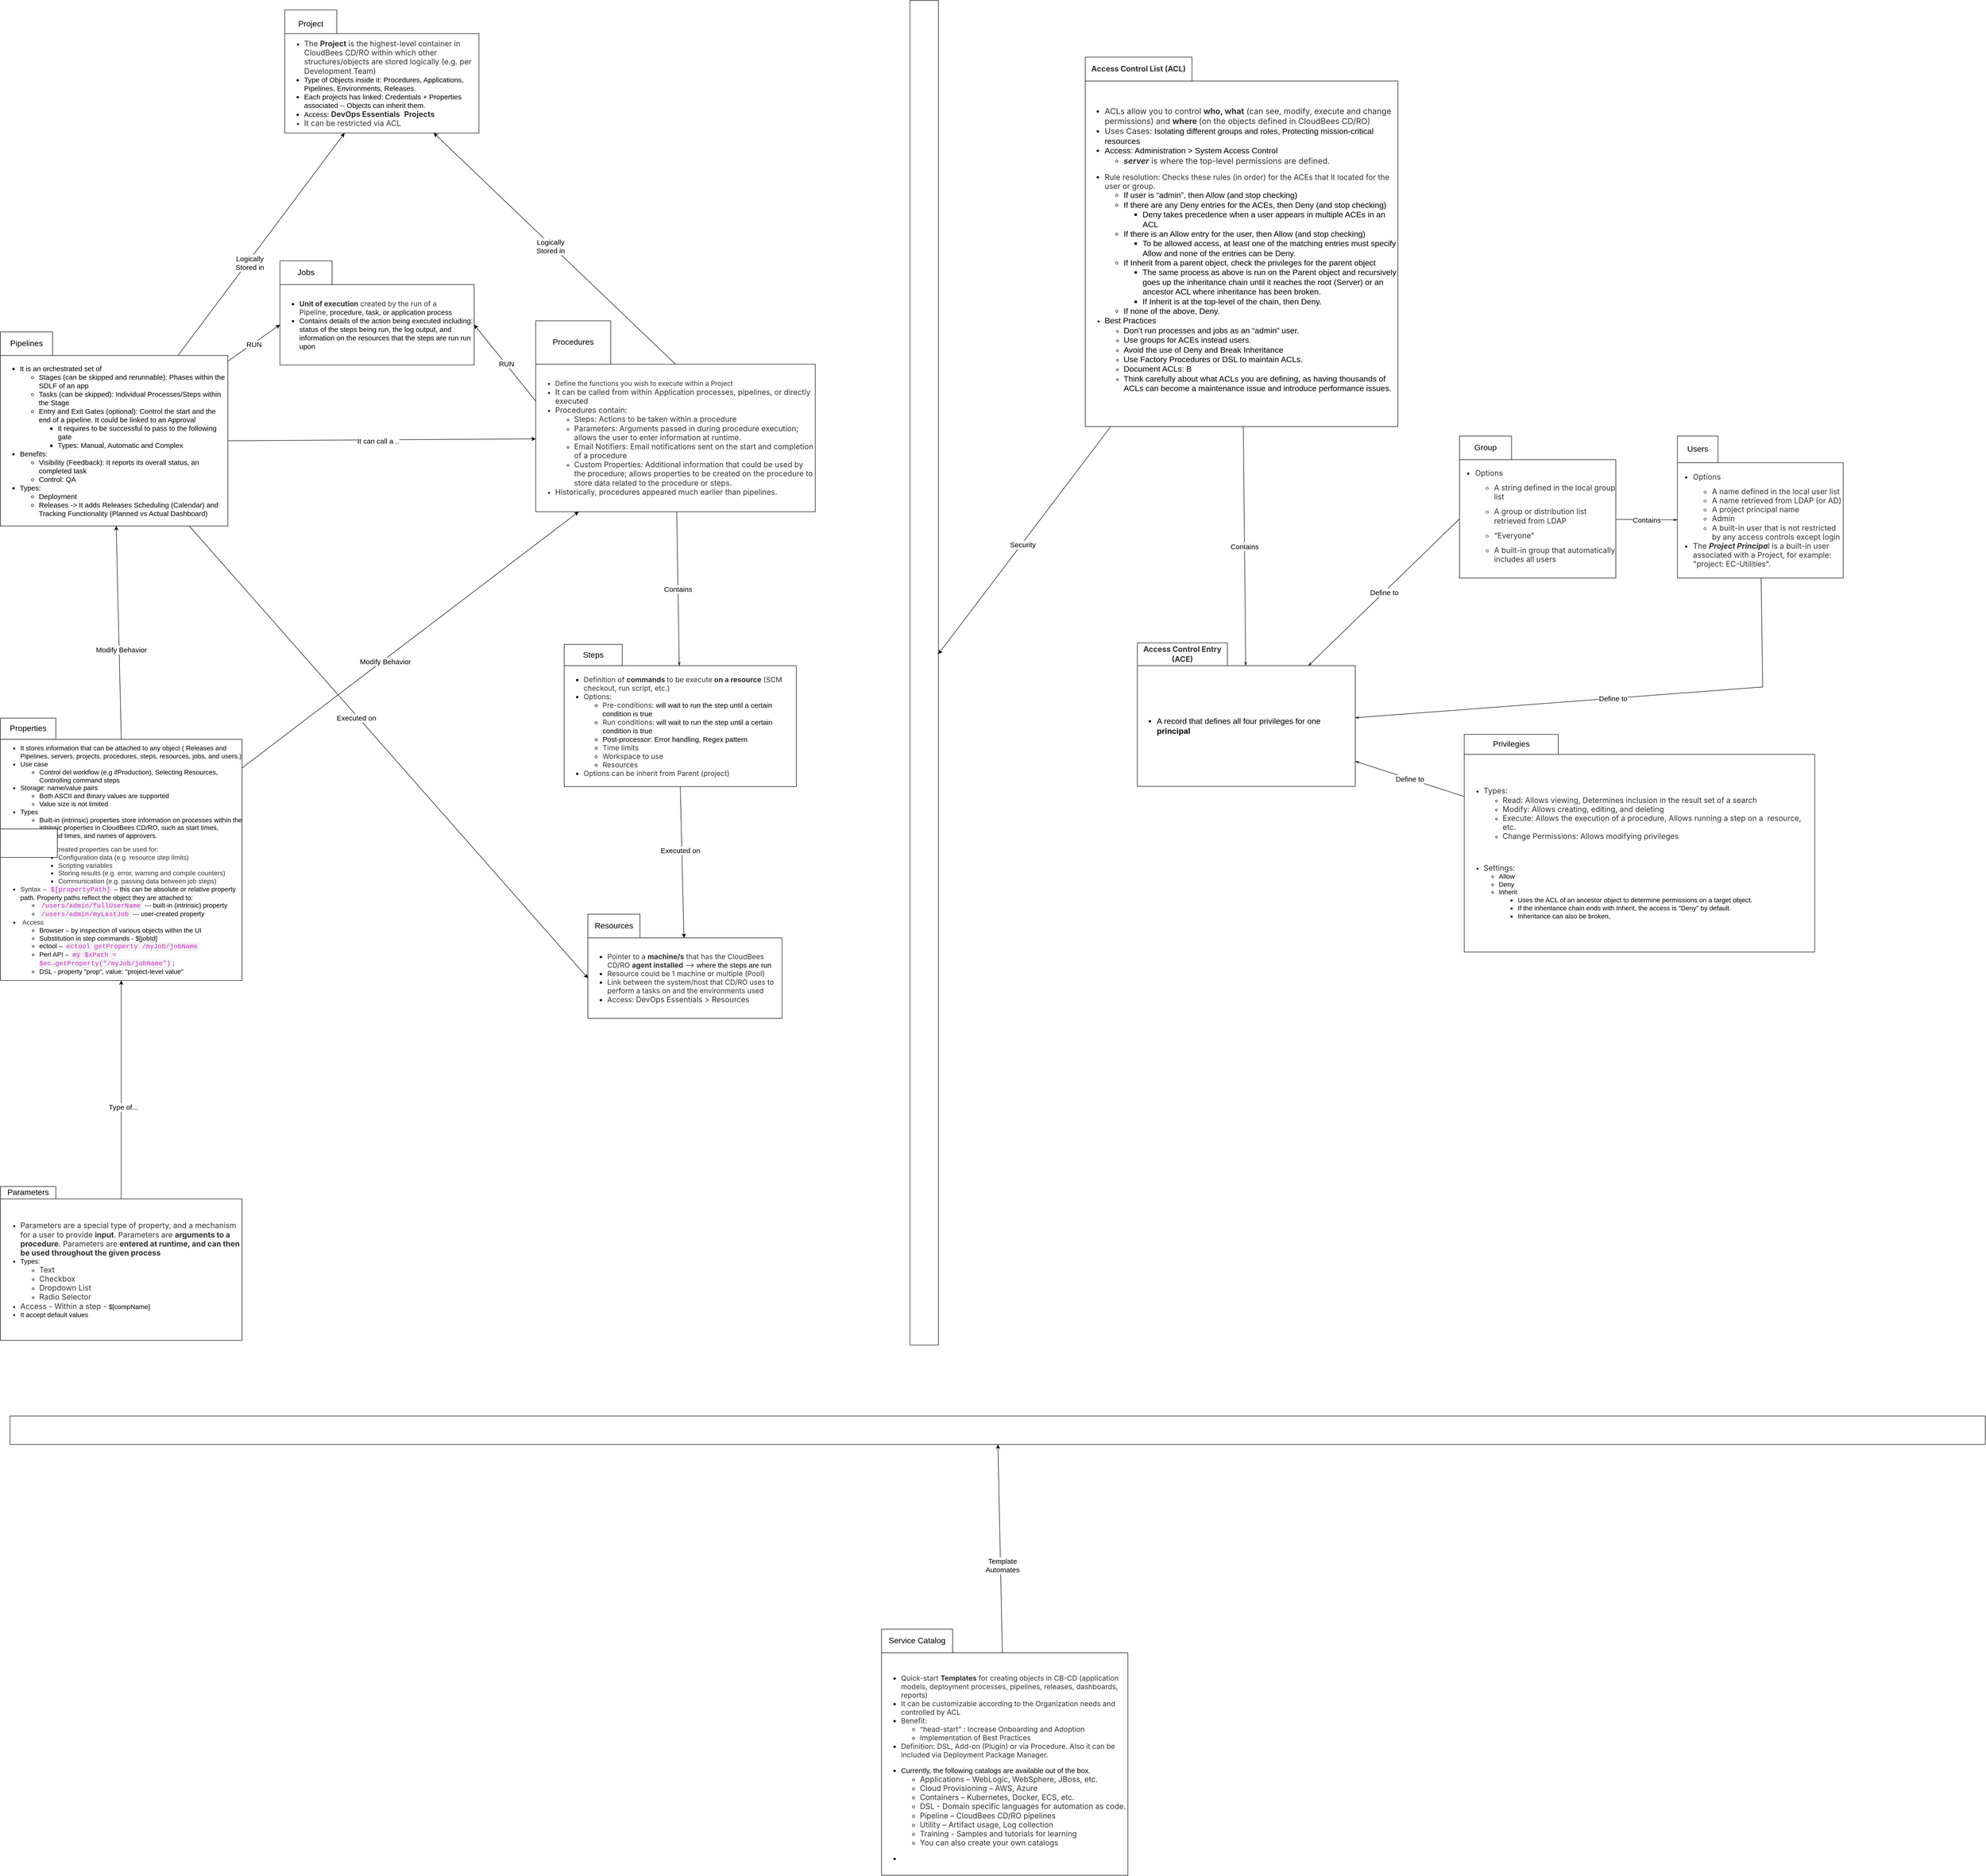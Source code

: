 <mxfile version="20.5.1" type="github">
  <diagram id="cunmrRQe3pm6SeLoBSLd" name="Page-1">
    <mxGraphModel dx="12150" dy="6980" grid="1" gridSize="10" guides="1" tooltips="1" connect="1" arrows="1" fold="1" page="1" pageScale="1" pageWidth="850" pageHeight="1100" math="0" shadow="0">
      <root>
        <mxCell id="0" />
        <mxCell id="1" parent="0" />
        <mxCell id="KL4kwilNAHB5f6T94Mk6-11" value="" style="endArrow=classic;html=1;rounded=0;fontSize=15;entryX=0;entryY=0.5;entryDx=0;entryDy=0;" parent="1" source="KL4kwilNAHB5f6T94Mk6-6" target="KL4kwilNAHB5f6T94Mk6-10" edge="1">
          <mxGeometry width="50" height="50" relative="1" as="geometry">
            <mxPoint x="520" y="930" as="sourcePoint" />
            <mxPoint x="570" y="880" as="targetPoint" />
          </mxGeometry>
        </mxCell>
        <mxCell id="KL4kwilNAHB5f6T94Mk6-12" value="RUN" style="edgeLabel;html=1;align=center;verticalAlign=middle;resizable=0;points=[];fontSize=15;" parent="KL4kwilNAHB5f6T94Mk6-11" vertex="1" connectable="0">
          <mxGeometry x="-0.024" y="-2" relative="1" as="geometry">
            <mxPoint as="offset" />
          </mxGeometry>
        </mxCell>
        <mxCell id="KL4kwilNAHB5f6T94Mk6-13" value="" style="group" parent="1" vertex="1" connectable="0">
          <mxGeometry x="1060" y="870" width="470" height="320" as="geometry" />
        </mxCell>
        <mxCell id="KL4kwilNAHB5f6T94Mk6-9" value="&lt;font style=&quot;font-size: 17px;&quot;&gt;Jobs&lt;br&gt;&lt;/font&gt;" style="rounded=0;whiteSpace=wrap;html=1;" parent="KL4kwilNAHB5f6T94Mk6-13" vertex="1">
          <mxGeometry width="110" height="50" as="geometry" />
        </mxCell>
        <mxCell id="KL4kwilNAHB5f6T94Mk6-10" value="&lt;ul style=&quot;text-align: left; font-size: 15px;&quot;&gt;&lt;li style=&quot;&quot;&gt;&lt;font face=&quot;-apple-system, system-ui, Segoe UI, Ubuntu, sans-serif, Apple Color Emoji, Segoe UI Emoji, Segoe UI Symbol, Noto Color Emoji&quot; color=&quot;#333333&quot;&gt;&lt;span style=&quot;background-color: rgb(255, 255, 255);&quot;&gt;&lt;b&gt;Unit of execution&lt;/b&gt; created by the run of a Pipeline,&amp;nbsp;&lt;/span&gt;&lt;/font&gt;procedure, task, or application process&lt;/li&gt;&lt;li style=&quot;&quot;&gt;Contains details of the action being executed including: status of the steps being run, the log output, and information on the resources that the steps are run run upon&lt;/li&gt;&lt;/ul&gt;" style="rounded=0;whiteSpace=wrap;html=1;fontSize=14;" parent="KL4kwilNAHB5f6T94Mk6-13" vertex="1">
          <mxGeometry y="50" width="410" height="170" as="geometry" />
        </mxCell>
        <mxCell id="KL4kwilNAHB5f6T94Mk6-14" value="" style="group" parent="1" vertex="1" connectable="0">
          <mxGeometry x="470" y="1020" width="480" height="410" as="geometry" />
        </mxCell>
        <mxCell id="KL4kwilNAHB5f6T94Mk6-5" value="&lt;font style=&quot;font-size: 17px;&quot;&gt;Pipelines&lt;br&gt;&lt;/font&gt;" style="rounded=0;whiteSpace=wrap;html=1;" parent="KL4kwilNAHB5f6T94Mk6-14" vertex="1">
          <mxGeometry width="110" height="50" as="geometry" />
        </mxCell>
        <mxCell id="KL4kwilNAHB5f6T94Mk6-6" value="&lt;ul style=&quot;text-align: left; font-size: 15px;&quot;&gt;&lt;li style=&quot;&quot;&gt;It is an orchestrated set of&lt;/li&gt;&lt;ul&gt;&lt;li style=&quot;&quot;&gt;Stages (can be skipped and rerunnable): Phases within the SDLF of an app&lt;/li&gt;&lt;li style=&quot;&quot;&gt;Tasks (can be skipped): Individual Processes/Steps within the Stage&amp;nbsp;&lt;/li&gt;&lt;li style=&quot;&quot;&gt;Entry and Exit Gates (optional): Control the start and the end of a pipeline. It could be linked to an Approval&lt;/li&gt;&lt;ul&gt;&lt;li style=&quot;&quot;&gt;It requires to be successful to pass to the following gate&lt;/li&gt;&lt;li style=&quot;&quot;&gt;Types: Manual, Automatic and Complex&lt;/li&gt;&lt;/ul&gt;&lt;/ul&gt;&lt;li style=&quot;&quot;&gt;Benefits:&lt;/li&gt;&lt;ul&gt;&lt;li style=&quot;&quot;&gt;Visibility (Feedback): It reports its overall status, an completed task&lt;/li&gt;&lt;li style=&quot;&quot;&gt;Control: QA&lt;/li&gt;&lt;/ul&gt;&lt;li style=&quot;&quot;&gt;Types:&lt;/li&gt;&lt;ul&gt;&lt;li style=&quot;&quot;&gt;Deployment&lt;/li&gt;&lt;li style=&quot;&quot;&gt;Releases -&amp;gt; It adds Releases Scheduling (Calendar) and Tracking Functionality (Planned vs Actual Dashboard)&lt;/li&gt;&lt;/ul&gt;&lt;/ul&gt;" style="rounded=0;whiteSpace=wrap;html=1;fontSize=14;" parent="KL4kwilNAHB5f6T94Mk6-14" vertex="1">
          <mxGeometry y="50" width="480" height="360" as="geometry" />
        </mxCell>
        <mxCell id="KL4kwilNAHB5f6T94Mk6-18" value="" style="endArrow=classic;html=1;rounded=0;fontSize=15;exitX=0.5;exitY=0;exitDx=0;exitDy=0;" parent="1" source="2sUulGhKF5afohLX6DZR-32" target="KL4kwilNAHB5f6T94Mk6-6" edge="1">
          <mxGeometry width="50" height="50" relative="1" as="geometry">
            <mxPoint x="350" y="840" as="sourcePoint" />
            <mxPoint x="712.842" y="640" as="targetPoint" />
          </mxGeometry>
        </mxCell>
        <mxCell id="KL4kwilNAHB5f6T94Mk6-24" value="Modify Behavior" style="edgeLabel;html=1;align=center;verticalAlign=middle;resizable=0;points=[];fontSize=15;" parent="KL4kwilNAHB5f6T94Mk6-18" vertex="1" connectable="0">
          <mxGeometry x="-0.157" y="-4" relative="1" as="geometry">
            <mxPoint as="offset" />
          </mxGeometry>
        </mxCell>
        <mxCell id="KL4kwilNAHB5f6T94Mk6-20" value="" style="group" parent="1" vertex="1" connectable="0">
          <mxGeometry x="1600" y="960" width="590" height="440" as="geometry" />
        </mxCell>
        <mxCell id="2sUulGhKF5afohLX6DZR-43" value="" style="group" parent="KL4kwilNAHB5f6T94Mk6-20" vertex="1" connectable="0">
          <mxGeometry y="36.621" width="590" height="403.379" as="geometry" />
        </mxCell>
        <mxCell id="KL4kwilNAHB5f6T94Mk6-21" value="&lt;font style=&quot;font-size: 17px;&quot;&gt;Procedures&lt;br&gt;&lt;/font&gt;" style="rounded=0;whiteSpace=wrap;html=1;" parent="2sUulGhKF5afohLX6DZR-43" vertex="1">
          <mxGeometry width="158.293" height="91.677" as="geometry" />
        </mxCell>
        <mxCell id="KL4kwilNAHB5f6T94Mk6-22" value="&lt;ul style=&quot;text-align: left;&quot;&gt;&lt;li style=&quot;&quot;&gt;&lt;font style=&quot;font-size: 14px;&quot;&gt;&lt;span style=&quot;color: rgb(51, 51, 51); font-family: -apple-system, &amp;quot;system-ui&amp;quot;, &amp;quot;Segoe UI&amp;quot;, Ubuntu, sans-serif, &amp;quot;Apple Color Emoji&amp;quot;, &amp;quot;Segoe UI Emoji&amp;quot;, &amp;quot;Segoe UI Symbol&amp;quot;, &amp;quot;Noto Color Emoji&amp;quot;; background-color: rgb(255, 255, 255);&quot;&gt;Define the functions you wish to execute within a Project&lt;/span&gt;&lt;br&gt;&lt;/font&gt;&lt;/li&gt;&lt;li style=&quot;&quot;&gt;&lt;span style=&quot;color: rgb(51, 51, 51); font-family: -apple-system, &amp;quot;system-ui&amp;quot;, &amp;quot;Segoe UI&amp;quot;, Ubuntu, sans-serif, &amp;quot;Apple Color Emoji&amp;quot;, &amp;quot;Segoe UI Emoji&amp;quot;, &amp;quot;Segoe UI Symbol&amp;quot;, &amp;quot;Noto Color Emoji&amp;quot;; background-color: rgb(255, 255, 255);&quot;&gt;&lt;font size=&quot;3&quot;&gt;It can be called from within Application processes, pipelines, or directly executed&lt;br&gt;&lt;/font&gt;&lt;/span&gt;&lt;/li&gt;&lt;li style=&quot;&quot;&gt;&lt;font size=&quot;3&quot;&gt;&lt;span style=&quot;color: rgb(51, 51, 51); font-family: -apple-system, system-ui, &amp;quot;Segoe UI&amp;quot;, Ubuntu, sans-serif, &amp;quot;Apple Color Emoji&amp;quot;, &amp;quot;Segoe UI Emoji&amp;quot;, &amp;quot;Segoe UI Symbol&amp;quot;, &amp;quot;Noto Color Emoji&amp;quot;; background-color: initial;&quot;&gt;Procedures contain:&lt;/span&gt;&lt;br&gt;&lt;/font&gt;&lt;/li&gt;&lt;ul&gt;&lt;li style=&quot;&quot;&gt;&lt;span style=&quot;color: rgb(51, 51, 51); font-family: -apple-system, system-ui, &amp;quot;Segoe UI&amp;quot;, Ubuntu, sans-serif, &amp;quot;Apple Color Emoji&amp;quot;, &amp;quot;Segoe UI Emoji&amp;quot;, &amp;quot;Segoe UI Symbol&amp;quot;, &amp;quot;Noto Color Emoji&amp;quot;; background-color: initial;&quot;&gt;&lt;font size=&quot;3&quot;&gt;Steps: Actions to be taken within a procedure&lt;/font&gt;&lt;/span&gt;&lt;/li&gt;&lt;li style=&quot;&quot;&gt;&lt;span style=&quot;color: rgb(51, 51, 51); font-family: -apple-system, system-ui, &amp;quot;Segoe UI&amp;quot;, Ubuntu, sans-serif, &amp;quot;Apple Color Emoji&amp;quot;, &amp;quot;Segoe UI Emoji&amp;quot;, &amp;quot;Segoe UI Symbol&amp;quot;, &amp;quot;Noto Color Emoji&amp;quot;; background-color: initial;&quot;&gt;&lt;font size=&quot;3&quot;&gt;Parameters: Arguments passed in during procedure execution; allows the user to enter information at runtime.&lt;/font&gt;&lt;/span&gt;&lt;/li&gt;&lt;li style=&quot;&quot;&gt;&lt;span style=&quot;color: rgb(51, 51, 51); font-family: -apple-system, system-ui, &amp;quot;Segoe UI&amp;quot;, Ubuntu, sans-serif, &amp;quot;Apple Color Emoji&amp;quot;, &amp;quot;Segoe UI Emoji&amp;quot;, &amp;quot;Segoe UI Symbol&amp;quot;, &amp;quot;Noto Color Emoji&amp;quot;; background-color: initial;&quot;&gt;&lt;font size=&quot;3&quot;&gt;Email Notifiers: Email notifications sent on the start and completion of a procedure&lt;/font&gt;&lt;/span&gt;&lt;/li&gt;&lt;li style=&quot;&quot;&gt;&lt;font size=&quot;3&quot; face=&quot;-apple-system, system-ui, Segoe UI, Ubuntu, sans-serif, Apple Color Emoji, Segoe UI Emoji, Segoe UI Symbol, Noto Color Emoji&quot; color=&quot;#333333&quot;&gt;Custom Properties: Additional information that could be used by the procedure; allows properties to be created on the procedure to store data related to the procedure or steps.&lt;/font&gt;&lt;/li&gt;&lt;/ul&gt;&lt;li&gt;&lt;font size=&quot;3&quot; face=&quot;-apple-system, system-ui, Segoe UI, Ubuntu, sans-serif, Apple Color Emoji, Segoe UI Emoji, Segoe UI Symbol, Noto Color Emoji&quot; color=&quot;#333333&quot;&gt;Historically, procedures appeared much earlier than pipelines.&lt;br&gt;&lt;/font&gt;&lt;/li&gt;&lt;/ul&gt;" style="rounded=0;whiteSpace=wrap;html=1;fontSize=14;" parent="2sUulGhKF5afohLX6DZR-43" vertex="1">
          <mxGeometry y="91.677" width="590" height="311.702" as="geometry" />
        </mxCell>
        <mxCell id="KL4kwilNAHB5f6T94Mk6-25" value="" style="endArrow=classic;html=1;rounded=0;fontSize=15;exitX=0.5;exitY=0;exitDx=0;exitDy=0;" parent="1" source="KL4kwilNAHB5f6T94Mk6-22" target="KL4kwilNAHB5f6T94Mk6-17" edge="1">
          <mxGeometry width="50" height="50" relative="1" as="geometry">
            <mxPoint x="300" y="890" as="sourcePoint" />
            <mxPoint x="300" y="790" as="targetPoint" />
          </mxGeometry>
        </mxCell>
        <mxCell id="2sUulGhKF5afohLX6DZR-15" value="&lt;span style=&quot;font-size: 15px;&quot;&gt;Logically&lt;/span&gt;&lt;br style=&quot;font-size: 15px;&quot;&gt;&lt;span style=&quot;font-size: 15px;&quot;&gt;Stored in&lt;/span&gt;" style="edgeLabel;html=1;align=center;verticalAlign=middle;resizable=0;points=[];fontSize=14;" parent="KL4kwilNAHB5f6T94Mk6-25" vertex="1" connectable="0">
          <mxGeometry x="0.03" y="2" relative="1" as="geometry">
            <mxPoint as="offset" />
          </mxGeometry>
        </mxCell>
        <mxCell id="KL4kwilNAHB5f6T94Mk6-28" value="" style="endArrow=classic;html=1;rounded=0;fontSize=15;" parent="1" source="KL4kwilNAHB5f6T94Mk6-6" target="KL4kwilNAHB5f6T94Mk6-17" edge="1">
          <mxGeometry width="50" height="50" relative="1" as="geometry">
            <mxPoint x="429.99" y="631.87" as="sourcePoint" />
            <mxPoint x="344.291" y="540.0" as="targetPoint" />
          </mxGeometry>
        </mxCell>
        <mxCell id="KL4kwilNAHB5f6T94Mk6-29" value="Logically &lt;br&gt;Stored in" style="edgeLabel;html=1;align=center;verticalAlign=middle;resizable=0;points=[];fontSize=15;" parent="KL4kwilNAHB5f6T94Mk6-28" vertex="1" connectable="0">
          <mxGeometry x="-0.157" y="-4" relative="1" as="geometry">
            <mxPoint as="offset" />
          </mxGeometry>
        </mxCell>
        <mxCell id="2sUulGhKF5afohLX6DZR-12" value="" style="group" parent="1" vertex="1" connectable="0">
          <mxGeometry x="2760" y="420" width="660" height="800" as="geometry" />
        </mxCell>
        <mxCell id="2sUulGhKF5afohLX6DZR-3" value="&lt;div style=&quot;text-align: left;&quot;&gt;&lt;ul style=&quot;&quot;&gt;&lt;li style=&quot;font-size: 17px;&quot;&gt;&lt;span style=&quot;color: rgb(51, 51, 51); font-family: -apple-system, &amp;quot;system-ui&amp;quot;, &amp;quot;Segoe UI&amp;quot;, Ubuntu, sans-serif, &amp;quot;Apple Color Emoji&amp;quot;, &amp;quot;Segoe UI Emoji&amp;quot;, &amp;quot;Segoe UI Symbol&amp;quot;, &amp;quot;Noto Color Emoji&amp;quot;; background-color: rgb(255, 255, 255);&quot;&gt;ACLs allow you to control &lt;b&gt;who, what&lt;/b&gt; (can see, modify, execute and change permissions) and &lt;b&gt;where &lt;/b&gt;(on the objects defined in CloudBees CD/RO)&lt;/span&gt;&lt;/li&gt;&lt;li style=&quot;font-size: 17px;&quot;&gt;&lt;span style=&quot;color: rgb(51, 51, 51); font-family: -apple-system, &amp;quot;system-ui&amp;quot;, &amp;quot;Segoe UI&amp;quot;, Ubuntu, sans-serif, &amp;quot;Apple Color Emoji&amp;quot;, &amp;quot;Segoe UI Emoji&amp;quot;, &amp;quot;Segoe UI Symbol&amp;quot;, &amp;quot;Noto Color Emoji&amp;quot;; background-color: rgb(255, 255, 255);&quot;&gt;Uses Cases:&amp;nbsp;&lt;/span&gt;Isolating different groups and roles, Protecting mission-critical resources&lt;/li&gt;&lt;li style=&quot;font-size: 17px;&quot;&gt;Access: Administration &amp;gt; System Access Control&lt;/li&gt;&lt;ul style=&quot;font-size: 17px;&quot;&gt;&lt;li&gt;&lt;span style=&quot;color: rgb(51, 51, 51); font-family: -apple-system, &amp;quot;system-ui&amp;quot;, &amp;quot;Segoe UI&amp;quot;, Ubuntu, sans-serif, &amp;quot;Apple Color Emoji&amp;quot;, &amp;quot;Segoe UI Emoji&amp;quot;, &amp;quot;Segoe UI Symbol&amp;quot;, &amp;quot;Noto Color Emoji&amp;quot;; background-color: rgb(255, 255, 255);&quot;&gt;&lt;b&gt;&lt;i&gt;server&lt;/i&gt;&lt;/b&gt; is where the top-level permissions are defined.&lt;br&gt;&lt;/span&gt;&lt;/li&gt;&lt;/ul&gt;&lt;li style=&quot;font-size: 17px;&quot;&gt;&lt;div style=&quot;box-sizing: border-box; margin: 14px 0px 0px; color: rgb(51, 51, 51); font-family: -apple-system, &amp;quot;system-ui&amp;quot;, &amp;quot;Segoe UI&amp;quot;, Ubuntu, sans-serif, &amp;quot;Apple Color Emoji&amp;quot;, &amp;quot;Segoe UI Emoji&amp;quot;, &amp;quot;Segoe UI Symbol&amp;quot;, &amp;quot;Noto Color Emoji&amp;quot;; font-size: 16px; background-color: rgb(255, 255, 255);&quot; class=&quot;paragraph&quot;&gt;&lt;p style=&quot;box-sizing: border-box; margin: 0px;&quot;&gt;Rule resolution: Checks these rules (in order) for the ACEs that it located for the user or group.&amp;nbsp;&lt;/p&gt;&lt;/div&gt;&lt;/li&gt;&lt;ul style=&quot;font-size: 17px;&quot;&gt;&lt;li&gt;&lt;span style=&quot;background-color: initial; font-size: 17px;&quot;&gt;If user is “admin”, then Allow (and stop checking)&lt;/span&gt;&lt;/li&gt;&lt;li&gt;If there are any Deny entries for the ACEs, then Deny (and stop checking)&lt;/li&gt;&lt;ul&gt;&lt;li&gt;Deny takes precedence when a user appears in multiple ACEs in an ACL&lt;/li&gt;&lt;/ul&gt;&lt;li&gt;&lt;span style=&quot;background-color: initial;&quot;&gt;If there is an Allow entry for the user, then Allow (and stop checking)&lt;/span&gt;&lt;/li&gt;&lt;ul&gt;&lt;li&gt;To be allowed access, at least one of the matching entries must specify Allow and none of the entries can be Deny.&lt;/li&gt;&lt;/ul&gt;&lt;li&gt;&lt;span style=&quot;background-color: initial;&quot;&gt;If Inherit from a parent object, check the privileges for the parent object&lt;/span&gt;&lt;/li&gt;&lt;ul&gt;&lt;li&gt;The same process as above is run on the Parent object and recursively goes up the inheritance chain until it reaches the root (Server) or an ancestor ACL where inheritance has been broken.&lt;/li&gt;&lt;li&gt;If Inherit is at the top-level of the chain, then Deny.&lt;/li&gt;&lt;/ul&gt;&lt;li&gt;&lt;span style=&quot;background-color: initial;&quot;&gt;If none of the above, Deny.&lt;/span&gt;&lt;br&gt;&lt;/li&gt;&lt;/ul&gt;&lt;li style=&quot;&quot;&gt;&lt;span style=&quot;font-size: 17px;&quot;&gt;Best Practices&lt;/span&gt;&lt;/li&gt;&lt;ul&gt;&lt;li&gt;&lt;p style=&quot;font-size: 17px; background-color: initial; box-sizing: border-box; margin: 0px; display: inline !important;&quot;&gt;Don’t run processes and jobs as an “admin” user.&lt;/p&gt;&lt;/li&gt;&lt;li&gt;&lt;p style=&quot;font-size: 17px; background-color: initial; box-sizing: border-box; margin: 0px; display: inline !important;&quot;&gt;Use groups for ACEs instead users&lt;/p&gt;.&lt;/li&gt;&lt;li&gt;&lt;p style=&quot;font-size: 17px; background-color: initial; box-sizing: border-box; margin: 0px; display: inline !important;&quot;&gt;Avoid the use of Deny and Break Inheritance&lt;/p&gt;&lt;/li&gt;&lt;li&gt;&lt;span style=&quot;font-size: 17px; background-color: initial;&quot;&gt;Use Factory Procedures or DSL to maintain ACLs.&amp;nbsp;&lt;/span&gt;&lt;/li&gt;&lt;li&gt;&lt;p style=&quot;font-size: 17px; background-color: initial; box-sizing: border-box; margin: 0px; display: inline !important;&quot;&gt;Document ACLs: B&lt;/p&gt;&lt;/li&gt;&lt;li&gt;&lt;span style=&quot;font-size: 17px; background-color: initial;&quot;&gt;Think carefully about what ACLs you are defining, as having thousands of ACLs can become a maintenance issue and introduce performance issues.&lt;/span&gt;&lt;/li&gt;&lt;/ul&gt;&lt;/ul&gt;&lt;/div&gt;&lt;div style=&quot;text-align: left;&quot;&gt;&lt;br&gt;&lt;/div&gt;" style="rounded=0;whiteSpace=wrap;html=1;fontSize=14;" parent="2sUulGhKF5afohLX6DZR-12" vertex="1">
          <mxGeometry y="70.175" width="660" height="729.825" as="geometry" />
        </mxCell>
        <mxCell id="2sUulGhKF5afohLX6DZR-10" value="&lt;font style=&quot;font-size: 17px;&quot;&gt;&lt;span style=&quot;box-sizing: border-box; font-weight: bolder; color: rgb(51, 51, 51); font-family: -apple-system, &amp;quot;system-ui&amp;quot;, &amp;quot;Segoe UI&amp;quot;, Ubuntu, sans-serif, &amp;quot;Apple Color Emoji&amp;quot;, &amp;quot;Segoe UI Emoji&amp;quot;, &amp;quot;Segoe UI Symbol&amp;quot;, &amp;quot;Noto Color Emoji&amp;quot;; font-size: 16px; text-align: left; background-color: rgb(255, 255, 255);&quot;&gt;Access Control List (ACL)&lt;/span&gt;&lt;br&gt;&lt;/font&gt;" style="rounded=0;whiteSpace=wrap;html=1;" parent="2sUulGhKF5afohLX6DZR-12" vertex="1">
          <mxGeometry y="19.697" width="225.36" height="50.478" as="geometry" />
        </mxCell>
        <mxCell id="2sUulGhKF5afohLX6DZR-13" value="" style="group" parent="1" vertex="1" connectable="0">
          <mxGeometry x="1070" y="340" width="410" height="260" as="geometry" />
        </mxCell>
        <mxCell id="KL4kwilNAHB5f6T94Mk6-15" value="" style="group" parent="2sUulGhKF5afohLX6DZR-13" vertex="1" connectable="0">
          <mxGeometry width="410" height="260" as="geometry" />
        </mxCell>
        <mxCell id="KL4kwilNAHB5f6T94Mk6-16" value="&lt;font style=&quot;font-size: 17px;&quot;&gt;Project&lt;br&gt;&lt;/font&gt;" style="rounded=0;whiteSpace=wrap;html=1;" parent="KL4kwilNAHB5f6T94Mk6-15" vertex="1">
          <mxGeometry width="110" height="59.091" as="geometry" />
        </mxCell>
        <mxCell id="KL4kwilNAHB5f6T94Mk6-17" value="&lt;ul style=&quot;text-align: left;&quot;&gt;&lt;li style=&quot;&quot;&gt;&lt;span style=&quot;font-size: 16px; color: rgb(51, 51, 51); font-family: -apple-system, &amp;quot;system-ui&amp;quot;, &amp;quot;Segoe UI&amp;quot;, Ubuntu, sans-serif, &amp;quot;Apple Color Emoji&amp;quot;, &amp;quot;Segoe UI Emoji&amp;quot;, &amp;quot;Segoe UI Symbol&amp;quot;, &amp;quot;Noto Color Emoji&amp;quot;; background-color: rgb(255, 255, 255);&quot;&gt;The&amp;nbsp;&lt;/span&gt;&lt;span style=&quot;font-size: 16px; box-sizing: border-box; font-weight: bolder; color: rgb(51, 51, 51); font-family: -apple-system, &amp;quot;system-ui&amp;quot;, &amp;quot;Segoe UI&amp;quot;, Ubuntu, sans-serif, &amp;quot;Apple Color Emoji&amp;quot;, &amp;quot;Segoe UI Emoji&amp;quot;, &amp;quot;Segoe UI Symbol&amp;quot;, &amp;quot;Noto Color Emoji&amp;quot;; background-color: rgb(255, 255, 255);&quot;&gt;Project&lt;/span&gt;&lt;span style=&quot;background-color: rgb(255, 255, 255);&quot;&gt;&lt;font face=&quot;-apple-system, system-ui, Segoe UI, Ubuntu, sans-serif, Apple Color Emoji, Segoe UI Emoji, Segoe UI Symbol, Noto Color Emoji&quot; color=&quot;#333333&quot;&gt;&lt;span style=&quot;font-size: 16px;&quot;&gt;&amp;nbsp;is the highest-level container in CloudBees CD/RO within which other structures/objects are stored logically&amp;nbsp;(e.g. per Development&amp;nbsp;Team)&lt;/span&gt;&lt;/font&gt;&lt;/span&gt;&lt;/li&gt;&lt;li style=&quot;font-size: 15px;&quot;&gt;Type of Objects inside it: Procedures, Applications, Pipelines, Environments, Releases.&amp;nbsp;&lt;/li&gt;&lt;li style=&quot;font-size: 15px;&quot;&gt;Each projects has linked: Credentials + Properties associated -- Objects can inherit them.&lt;br&gt;&lt;/li&gt;&lt;li style=&quot;font-size: 15px;&quot;&gt;Access:&amp;nbsp;&lt;span style=&quot;box-sizing: border-box; font-weight: bolder; color: rgb(51, 51, 51); font-family: -apple-system, &amp;quot;system-ui&amp;quot;, &amp;quot;Segoe UI&amp;quot;, Ubuntu, sans-serif, &amp;quot;Apple Color Emoji&amp;quot;, &amp;quot;Segoe UI Emoji&amp;quot;, &amp;quot;Segoe UI Symbol&amp;quot;, &amp;quot;Noto Color Emoji&amp;quot;; font-size: 16px; background-color: rgb(255, 255, 255);&quot; class=&quot;menu&quot;&gt;DevOps Essentials&lt;/span&gt;&lt;span style=&quot;color: rgb(51, 51, 51); font-family: -apple-system, &amp;quot;system-ui&amp;quot;, &amp;quot;Segoe UI&amp;quot;, Ubuntu, sans-serif, &amp;quot;Apple Color Emoji&amp;quot;, &amp;quot;Segoe UI Emoji&amp;quot;, &amp;quot;Segoe UI Symbol&amp;quot;, &amp;quot;Noto Color Emoji&amp;quot;; font-size: 16px; background-color: rgb(255, 255, 255);&quot;&gt;&amp;nbsp;&lt;/span&gt;&lt;span style=&quot;box-sizing: border-box; -webkit-font-smoothing: antialiased; display: inline-block; font-variant-numeric: normal; font-variant-east-asian: normal; text-rendering: auto; line-height: 1; font-family: &amp;quot;Font Awesome 5 Free&amp;quot;; font-weight: 900; color: rgb(51, 51, 51); font-size: 16px; background-color: rgb(255, 255, 255);&quot; class=&quot;fa fa-angle-right caret&quot;&gt;&lt;/span&gt;&lt;span style=&quot;color: rgb(51, 51, 51); font-family: -apple-system, &amp;quot;system-ui&amp;quot;, &amp;quot;Segoe UI&amp;quot;, Ubuntu, sans-serif, &amp;quot;Apple Color Emoji&amp;quot;, &amp;quot;Segoe UI Emoji&amp;quot;, &amp;quot;Segoe UI Symbol&amp;quot;, &amp;quot;Noto Color Emoji&amp;quot;; font-size: 16px; background-color: rgb(255, 255, 255);&quot;&gt;&amp;nbsp;&lt;/span&gt;&lt;span style=&quot;box-sizing: border-box; font-weight: bolder; color: rgb(51, 51, 51); font-family: -apple-system, &amp;quot;system-ui&amp;quot;, &amp;quot;Segoe UI&amp;quot;, Ubuntu, sans-serif, &amp;quot;Apple Color Emoji&amp;quot;, &amp;quot;Segoe UI Emoji&amp;quot;, &amp;quot;Segoe UI Symbol&amp;quot;, &amp;quot;Noto Color Emoji&amp;quot;; font-size: 16px; background-color: rgb(255, 255, 255);&quot; class=&quot;menuitem&quot;&gt;Projects&lt;/span&gt;&lt;/li&gt;&lt;li style=&quot;&quot;&gt;&lt;font face=&quot;-apple-system, system-ui, Segoe UI, Ubuntu, sans-serif, Apple Color Emoji, Segoe UI Emoji, Segoe UI Symbol, Noto Color Emoji&quot; color=&quot;#333333&quot;&gt;&lt;span style=&quot;font-size: 16px; background-color: rgb(255, 255, 255);&quot;&gt;It can be restricted via ACL&lt;/span&gt;&lt;/font&gt;&lt;/li&gt;&lt;/ul&gt;" style="rounded=0;whiteSpace=wrap;html=1;fontSize=14;" parent="2sUulGhKF5afohLX6DZR-13" vertex="1">
          <mxGeometry y="50" width="410" height="210" as="geometry" />
        </mxCell>
        <mxCell id="2sUulGhKF5afohLX6DZR-16" value="" style="group" parent="1" vertex="1" connectable="0">
          <mxGeometry x="1660" y="1650" width="490" height="330.45" as="geometry" />
        </mxCell>
        <mxCell id="2sUulGhKF5afohLX6DZR-17" value="&lt;font style=&quot;font-size: 17px;&quot;&gt;Steps&lt;br&gt;&lt;/font&gt;" style="rounded=0;whiteSpace=wrap;html=1;" parent="2sUulGhKF5afohLX6DZR-16" vertex="1">
          <mxGeometry y="30" width="122.5" height="45.1" as="geometry" />
        </mxCell>
        <mxCell id="2sUulGhKF5afohLX6DZR-18" value="&lt;ul style=&quot;text-align: left; font-size: 15px;&quot;&gt;&lt;li style=&quot;&quot;&gt;&lt;font face=&quot;-apple-system, system-ui, Segoe UI, Ubuntu, sans-serif, Apple Color Emoji, Segoe UI Emoji, Segoe UI Symbol, Noto Color Emoji&quot; color=&quot;#333333&quot;&gt;&lt;span style=&quot;background-color: rgb(255, 255, 255);&quot;&gt;Definition of &lt;b&gt;commands &lt;/b&gt;to be execute &lt;b&gt;on a resource&lt;/b&gt; (SCM checkout, run script, etc.)&lt;/span&gt;&lt;/font&gt;&lt;/li&gt;&lt;li style=&quot;&quot;&gt;&lt;font face=&quot;-apple-system, system-ui, Segoe UI, Ubuntu, sans-serif, Apple Color Emoji, Segoe UI Emoji, Segoe UI Symbol, Noto Color Emoji&quot; color=&quot;#333333&quot;&gt;&lt;span style=&quot;background-color: rgb(255, 255, 255);&quot;&gt;Options:&lt;/span&gt;&lt;/font&gt;&lt;/li&gt;&lt;ul&gt;&lt;li style=&quot;&quot;&gt;&lt;font face=&quot;-apple-system, system-ui, Segoe UI, Ubuntu, sans-serif, Apple Color Emoji, Segoe UI Emoji, Segoe UI Symbol, Noto Color Emoji&quot; color=&quot;#333333&quot;&gt;&lt;span style=&quot;background-color: rgb(255, 255, 255);&quot;&gt;Pre-conditions:&amp;nbsp;&lt;/span&gt;&lt;/font&gt;will wait to run the step until a certain condition is true&lt;/li&gt;&lt;li style=&quot;&quot;&gt;&lt;font face=&quot;-apple-system, system-ui, Segoe UI, Ubuntu, sans-serif, Apple Color Emoji, Segoe UI Emoji, Segoe UI Symbol, Noto Color Emoji&quot; color=&quot;#333333&quot;&gt;&lt;span style=&quot;background-color: rgb(255, 255, 255);&quot;&gt;Run conditions:&amp;nbsp;&lt;/span&gt;&lt;/font&gt;will wait to run the step until a certain condition is true&lt;/li&gt;&lt;li style=&quot;&quot;&gt;Post-processor: Error handling, Regex pattern&lt;/li&gt;&lt;li style=&quot;&quot;&gt;&lt;font face=&quot;-apple-system, system-ui, Segoe UI, Ubuntu, sans-serif, Apple Color Emoji, Segoe UI Emoji, Segoe UI Symbol, Noto Color Emoji&quot; color=&quot;#333333&quot;&gt;&lt;span style=&quot;background-color: rgb(255, 255, 255);&quot;&gt;Time limits&lt;/span&gt;&lt;/font&gt;&lt;/li&gt;&lt;li style=&quot;&quot;&gt;&lt;font face=&quot;-apple-system, system-ui, Segoe UI, Ubuntu, sans-serif, Apple Color Emoji, Segoe UI Emoji, Segoe UI Symbol, Noto Color Emoji&quot; color=&quot;#333333&quot;&gt;&lt;span style=&quot;background-color: rgb(255, 255, 255);&quot;&gt;Workspace to use&lt;/span&gt;&lt;/font&gt;&lt;/li&gt;&lt;li style=&quot;&quot;&gt;&lt;font face=&quot;-apple-system, system-ui, Segoe UI, Ubuntu, sans-serif, Apple Color Emoji, Segoe UI Emoji, Segoe UI Symbol, Noto Color Emoji&quot; color=&quot;#333333&quot;&gt;&lt;span style=&quot;background-color: rgb(255, 255, 255);&quot;&gt;Resources&lt;/span&gt;&lt;/font&gt;&lt;/li&gt;&lt;/ul&gt;&lt;li&gt;&lt;font face=&quot;-apple-system, system-ui, Segoe UI, Ubuntu, sans-serif, Apple Color Emoji, Segoe UI Emoji, Segoe UI Symbol, Noto Color Emoji&quot; color=&quot;#333333&quot;&gt;Options can be inherit from Parent (project)&lt;/font&gt;&lt;/li&gt;&lt;/ul&gt;" style="rounded=0;whiteSpace=wrap;html=1;fontSize=14;" parent="2sUulGhKF5afohLX6DZR-16" vertex="1">
          <mxGeometry y="75.102" width="490.0" height="255.348" as="geometry" />
        </mxCell>
        <mxCell id="2sUulGhKF5afohLX6DZR-20" value="Contains" style="endArrow=none;html=1;rounded=0;fontSize=15;endFill=0;startArrow=openThin;startFill=0;" parent="1" source="2sUulGhKF5afohLX6DZR-18" target="KL4kwilNAHB5f6T94Mk6-22" edge="1">
          <mxGeometry width="50" height="50" relative="1" as="geometry">
            <mxPoint x="1960" y="995" as="sourcePoint" />
            <mxPoint x="2110" y="960" as="targetPoint" />
          </mxGeometry>
        </mxCell>
        <mxCell id="2sUulGhKF5afohLX6DZR-22" value="" style="group" parent="1" vertex="1" connectable="0">
          <mxGeometry x="1720" y="2250" width="410" height="220" as="geometry" />
        </mxCell>
        <mxCell id="2sUulGhKF5afohLX6DZR-45" value="" style="group" parent="2sUulGhKF5afohLX6DZR-22" vertex="1" connectable="0">
          <mxGeometry x="-10" width="410" height="220" as="geometry" />
        </mxCell>
        <mxCell id="KL4kwilNAHB5f6T94Mk6-1" value="&lt;font style=&quot;font-size: 17px;&quot;&gt;Resources&lt;/font&gt;" style="rounded=0;whiteSpace=wrap;html=1;" parent="2sUulGhKF5afohLX6DZR-45" vertex="1">
          <mxGeometry width="110" height="50" as="geometry" />
        </mxCell>
        <mxCell id="KL4kwilNAHB5f6T94Mk6-4" value="&lt;ul style=&quot;text-align: left; font-size: 15px;&quot;&gt;&lt;li style=&quot;&quot;&gt;&lt;span style=&quot;color: rgb(51, 51, 51); font-family: -apple-system, &amp;quot;system-ui&amp;quot;, &amp;quot;Segoe UI&amp;quot;, Ubuntu, sans-serif, &amp;quot;Apple Color Emoji&amp;quot;, &amp;quot;Segoe UI Emoji&amp;quot;, &amp;quot;Segoe UI Symbol&amp;quot;, &amp;quot;Noto Color Emoji&amp;quot;; background-color: rgb(255, 255, 255);&quot;&gt;&lt;font style=&quot;font-size: 15px;&quot;&gt;Pointer to a &lt;b&gt;machine/s&lt;/b&gt; that has the CloudBees CD/RO &lt;b&gt;agent installed&lt;/b&gt;&amp;nbsp;--&amp;gt;&amp;nbsp;&lt;/font&gt;&lt;/span&gt;where the steps are run&lt;/li&gt;&lt;li style=&quot;&quot;&gt;&lt;span style=&quot;color: rgb(51, 51, 51); font-family: -apple-system, &amp;quot;system-ui&amp;quot;, &amp;quot;Segoe UI&amp;quot;, Ubuntu, sans-serif, &amp;quot;Apple Color Emoji&amp;quot;, &amp;quot;Segoe UI Emoji&amp;quot;, &amp;quot;Segoe UI Symbol&amp;quot;, &amp;quot;Noto Color Emoji&amp;quot;; background-color: rgb(255, 255, 255);&quot;&gt;Resource could be 1 machine or multiple (Pool)&lt;/span&gt;&lt;/li&gt;&lt;li style=&quot;&quot;&gt;&lt;span style=&quot;color: rgb(51, 51, 51); font-family: -apple-system, &amp;quot;system-ui&amp;quot;, &amp;quot;Segoe UI&amp;quot;, Ubuntu, sans-serif, &amp;quot;Apple Color Emoji&amp;quot;, &amp;quot;Segoe UI Emoji&amp;quot;, &amp;quot;Segoe UI Symbol&amp;quot;, &amp;quot;Noto Color Emoji&amp;quot;; background-color: rgb(255, 255, 255);&quot;&gt;Link between the system/host that CD/RO uses to perform a tasks on and the environments used&lt;/span&gt;&lt;br&gt;&lt;/li&gt;&lt;li style=&quot;&quot;&gt;&lt;span style=&quot;color: rgb(51, 51, 51); font-family: -apple-system, &amp;quot;system-ui&amp;quot;, &amp;quot;Segoe UI&amp;quot;, Ubuntu, sans-serif, &amp;quot;Apple Color Emoji&amp;quot;, &amp;quot;Segoe UI Emoji&amp;quot;, &amp;quot;Segoe UI Symbol&amp;quot;, &amp;quot;Noto Color Emoji&amp;quot;; background-color: rgb(255, 255, 255);&quot;&gt;Access:&amp;nbsp;&lt;/span&gt;&lt;span style=&quot;box-sizing: border-box; color: rgb(51, 51, 51); font-family: -apple-system, &amp;quot;system-ui&amp;quot;, &amp;quot;Segoe UI&amp;quot;, Ubuntu, sans-serif, &amp;quot;Apple Color Emoji&amp;quot;, &amp;quot;Segoe UI Emoji&amp;quot;, &amp;quot;Segoe UI Symbol&amp;quot;, &amp;quot;Noto Color Emoji&amp;quot;; font-size: 16px; background-color: rgb(255, 255, 255);&quot; class=&quot;menu&quot;&gt;DevOps Essentials &amp;gt;&lt;/span&gt;&lt;span style=&quot;color: rgb(51, 51, 51); font-family: -apple-system, &amp;quot;system-ui&amp;quot;, &amp;quot;Segoe UI&amp;quot;, Ubuntu, sans-serif, &amp;quot;Apple Color Emoji&amp;quot;, &amp;quot;Segoe UI Emoji&amp;quot;, &amp;quot;Segoe UI Symbol&amp;quot;, &amp;quot;Noto Color Emoji&amp;quot;; font-size: 16px; background-color: rgb(255, 255, 255);&quot;&gt;&amp;nbsp;&lt;/span&gt;&lt;span style=&quot;box-sizing: border-box; color: rgb(51, 51, 51); font-family: -apple-system, &amp;quot;system-ui&amp;quot;, &amp;quot;Segoe UI&amp;quot;, Ubuntu, sans-serif, &amp;quot;Apple Color Emoji&amp;quot;, &amp;quot;Segoe UI Emoji&amp;quot;, &amp;quot;Segoe UI Symbol&amp;quot;, &amp;quot;Noto Color Emoji&amp;quot;; font-size: 16px; background-color: rgb(255, 255, 255);&quot; class=&quot;menuitem&quot;&gt;Resources&lt;/span&gt;&lt;/li&gt;&lt;/ul&gt;" style="rounded=0;whiteSpace=wrap;html=1;fontSize=14;" parent="2sUulGhKF5afohLX6DZR-45" vertex="1">
          <mxGeometry y="50" width="410" height="170" as="geometry" />
        </mxCell>
        <mxCell id="2sUulGhKF5afohLX6DZR-23" value="" style="endArrow=classic;html=1;rounded=0;fontSize=15;entryX=0;entryY=0.5;entryDx=0;entryDy=0;" parent="1" source="KL4kwilNAHB5f6T94Mk6-6" target="KL4kwilNAHB5f6T94Mk6-4" edge="1">
          <mxGeometry width="50" height="50" relative="1" as="geometry">
            <mxPoint x="2090" y="1170" as="sourcePoint" />
            <mxPoint x="2350.0" y="1169.777" as="targetPoint" />
          </mxGeometry>
        </mxCell>
        <mxCell id="2sUulGhKF5afohLX6DZR-24" value="Executed on" style="edgeLabel;html=1;align=center;verticalAlign=middle;resizable=0;points=[];fontSize=15;" parent="2sUulGhKF5afohLX6DZR-23" vertex="1" connectable="0">
          <mxGeometry x="-0.157" y="-4" relative="1" as="geometry">
            <mxPoint as="offset" />
          </mxGeometry>
        </mxCell>
        <mxCell id="2sUulGhKF5afohLX6DZR-27" value="" style="endArrow=classic;html=1;rounded=0;fontSize=15;exitX=0;exitY=0.25;exitDx=0;exitDy=0;entryX=1;entryY=0.5;entryDx=0;entryDy=0;" parent="1" source="KL4kwilNAHB5f6T94Mk6-22" target="KL4kwilNAHB5f6T94Mk6-10" edge="1">
          <mxGeometry width="50" height="50" relative="1" as="geometry">
            <mxPoint x="1650" y="1360" as="sourcePoint" />
            <mxPoint x="2008.318" y="1715" as="targetPoint" />
          </mxGeometry>
        </mxCell>
        <mxCell id="2sUulGhKF5afohLX6DZR-28" value="RUN" style="edgeLabel;html=1;align=center;verticalAlign=middle;resizable=0;points=[];fontSize=15;" parent="2sUulGhKF5afohLX6DZR-27" vertex="1" connectable="0">
          <mxGeometry x="-0.024" y="-2" relative="1" as="geometry">
            <mxPoint as="offset" />
          </mxGeometry>
        </mxCell>
        <mxCell id="2sUulGhKF5afohLX6DZR-30" value="" style="group" parent="1" vertex="1" connectable="0">
          <mxGeometry x="470" y="1810" width="510" height="580" as="geometry" />
        </mxCell>
        <mxCell id="2sUulGhKF5afohLX6DZR-31" value="&lt;font style=&quot;font-size: 17px;&quot;&gt;Properties&lt;br&gt;&lt;/font&gt;" style="rounded=0;whiteSpace=wrap;html=1;" parent="2sUulGhKF5afohLX6DZR-30" vertex="1">
          <mxGeometry y="25.778" width="116.871" height="44.956" as="geometry" />
        </mxCell>
        <mxCell id="2sUulGhKF5afohLX6DZR-32" value="&lt;ul style=&quot;&quot;&gt;&lt;li style=&quot;&quot;&gt;It stores information that can be attached to any object ( Releases and Pipelines, servers, projects, procedures, steps, resources, jobs, and users.)&lt;/li&gt;&lt;li style=&quot;&quot;&gt;Use case&lt;/li&gt;&lt;ul&gt;&lt;li style=&quot;&quot;&gt;Control del workflow (e.g ifProduction), Selecting Resources, Controlling command steps&lt;/li&gt;&lt;/ul&gt;&lt;li style=&quot;&quot;&gt;Storage: name/value pairs&lt;/li&gt;&lt;ul&gt;&lt;li style=&quot;&quot;&gt;Both ASCII and Binary values are supported&lt;/li&gt;&lt;li style=&quot;&quot;&gt;Value size is not limited&lt;/li&gt;&lt;/ul&gt;&lt;li&gt;&lt;span style=&quot;background-color: initial;&quot;&gt;Types&lt;/span&gt;&lt;br&gt;&lt;/li&gt;&lt;ul&gt;&lt;li style=&quot;box-sizing: border-box; margin-bottom: 12px;&quot;&gt;&lt;p style=&quot;box-sizing: border-box; margin: 0px;&quot;&gt;Built-in (intrinsic) properties store information on processes within the intrinsic properties in CloudBees CD/RO, such as start times, elapsed times, and names of approvers.&lt;/p&gt;&lt;/li&gt;&lt;li&gt;&lt;span style=&quot;background-color: rgb(255, 255, 255); color: rgb(51, 51, 51);&quot;&gt;User-created properties can be used for:&lt;/span&gt;&lt;br&gt;&lt;/li&gt;&lt;ul&gt;&lt;li&gt;&lt;span style=&quot;background-color: rgb(255, 255, 255); color: rgb(51, 51, 51);&quot;&gt;Configuration data (e.g. resource step limits)&lt;/span&gt;&lt;/li&gt;&lt;li&gt;&lt;span style=&quot;background-color: rgb(255, 255, 255); color: rgb(51, 51, 51);&quot;&gt;Scripting variables&lt;/span&gt;&lt;/li&gt;&lt;li&gt;&lt;span style=&quot;background-color: rgb(255, 255, 255); color: rgb(51, 51, 51);&quot;&gt;Storing results (e.g. error, warning and compile counters)&lt;/span&gt;&lt;/li&gt;&lt;li&gt;&lt;span style=&quot;background-color: rgb(255, 255, 255); color: rgb(51, 51, 51);&quot;&gt;Communication (e.g. passing data between job steps)&lt;/span&gt;&lt;/li&gt;&lt;/ul&gt;&lt;/ul&gt;&lt;li&gt;&lt;font color=&quot;#333333&quot;&gt;Syntax --&amp;nbsp;&lt;/font&gt;&lt;code style=&quot;box-sizing: border-box; font-family: SFMono-Regular, Menlo, Monaco, Consolas, &amp;quot;Liberation Mono&amp;quot;, &amp;quot;Courier New&amp;quot;, monospace; overflow-wrap: break-word; color: rgb(199, 46, 191); word-break: break-word; background-color: rgb(242, 242, 242); padding: 0.075rem 0.25rem 0.125rem; border-radius: 0.2rem;&quot;&gt;$[propertyPath]&lt;/code&gt;&lt;span style=&quot;background-color: initial;&quot;&gt;&amp;nbsp;&lt;/span&gt;&lt;span style=&quot;background-color: initial;&quot;&gt;– this can be absolute or relative property path. Property paths reflect the object they are attached to:&lt;/span&gt;&lt;/li&gt;&lt;ul&gt;&lt;li&gt;&lt;code style=&quot;box-sizing: border-box; font-family: SFMono-Regular, Menlo, Monaco, Consolas, &amp;quot;Liberation Mono&amp;quot;, &amp;quot;Courier New&amp;quot;, monospace; overflow-wrap: break-word; color: rgb(199, 46, 191); word-break: break-word; background-color: rgb(242, 242, 242); padding: 0.075rem 0.25rem 0.125rem; border-radius: 0.2rem;&quot;&gt;/users/admin/fullUserName&lt;/code&gt;&lt;span style=&quot;background-color: initial;&quot;&gt;&amp;nbsp;--- built-in (intrinsic) property&lt;/span&gt;&lt;/li&gt;&lt;li&gt;&lt;code style=&quot;box-sizing: border-box; font-family: SFMono-Regular, Menlo, Monaco, Consolas, &amp;quot;Liberation Mono&amp;quot;, &amp;quot;Courier New&amp;quot;, monospace; overflow-wrap: break-word; color: rgb(199, 46, 191); word-break: break-word; background-color: rgb(242, 242, 242); padding: 0.075rem 0.25rem 0.125rem; border-radius: 0.2rem;&quot;&gt;/users/admin/myLastJob&lt;/code&gt;&lt;span style=&quot;background-color: initial;&quot;&gt;&amp;nbsp;--- user-created property&lt;/span&gt;&lt;/li&gt;&lt;/ul&gt;&lt;li&gt;&lt;span style=&quot;color: rgb(51, 51, 51); background-color: initial;&quot;&gt;&amp;nbsp;Access&lt;/span&gt;&lt;br&gt;&lt;/li&gt;&lt;ul&gt;&lt;li&gt;&lt;span style=&quot;background-color: initial;&quot;&gt;Browser – by inspection of various objects within the UI&lt;/span&gt;&lt;/li&gt;&lt;li&gt;&lt;span style=&quot;background-color: initial;&quot;&gt;Substitution in step commands - $[jobId]&lt;/span&gt;&lt;/li&gt;&lt;li&gt;&lt;span style=&quot;background-color: initial;&quot;&gt;ectool –&lt;/span&gt;&lt;span style=&quot;background-color: initial;&quot;&gt;&amp;nbsp;&lt;/span&gt;&lt;code style=&quot;box-sizing: border-box; font-family: SFMono-Regular, Menlo, Monaco, Consolas, &amp;quot;Liberation Mono&amp;quot;, &amp;quot;Courier New&amp;quot;, monospace; overflow-wrap: break-word; color: rgb(199, 46, 191); word-break: break-word; background-color: rgb(242, 242, 242); padding: 0.075rem 0.25rem 0.125rem; border-radius: 0.2rem;&quot;&gt;ectool getProperty /myJob/jobName&lt;/code&gt;&lt;/li&gt;&lt;li&gt;&lt;span style=&quot;background-color: initial;&quot;&gt;Perl API –&lt;/span&gt;&lt;span style=&quot;background-color: initial;&quot;&gt;&amp;nbsp;&lt;/span&gt;&lt;code style=&quot;box-sizing: border-box; font-family: SFMono-Regular, Menlo, Monaco, Consolas, &amp;quot;Liberation Mono&amp;quot;, &amp;quot;Courier New&amp;quot;, monospace; overflow-wrap: break-word; color: rgb(199, 46, 191); word-break: break-word; background-color: rgb(242, 242, 242); padding: 0.075rem 0.25rem 0.125rem; border-radius: 0.2rem;&quot;&gt;my $xPath = $ec→getProperty(&quot;/myJob/jobName&quot;)&lt;/code&gt;&lt;span style=&quot;background-color: initial;&quot;&gt;;&lt;/span&gt;&lt;/li&gt;&lt;li&gt;&lt;span style=&quot;background-color: initial;&quot;&gt;DSL - property &quot;prop&quot;, value: &quot;project-level value&quot;&lt;/span&gt;&lt;/li&gt;&lt;/ul&gt;&lt;/ul&gt;" style="rounded=0;whiteSpace=wrap;html=1;fontSize=14;align=left;" parent="2sUulGhKF5afohLX6DZR-30" vertex="1">
          <mxGeometry y="70.732" width="510.0" height="509.268" as="geometry" />
        </mxCell>
        <mxCell id="2sUulGhKF5afohLX6DZR-34" value="" style="endArrow=classic;html=1;rounded=0;fontSize=15;exitX=1;exitY=0.5;exitDx=0;exitDy=0;" parent="1" source="KL4kwilNAHB5f6T94Mk6-6" target="KL4kwilNAHB5f6T94Mk6-22" edge="1">
          <mxGeometry width="50" height="50" relative="1" as="geometry">
            <mxPoint x="1120" y="1240" as="sourcePoint" />
            <mxPoint x="1670" y="1584.62" as="targetPoint" />
          </mxGeometry>
        </mxCell>
        <mxCell id="2sUulGhKF5afohLX6DZR-35" value="It can call a ..&lt;br&gt;" style="edgeLabel;html=1;align=center;verticalAlign=middle;resizable=0;points=[];fontSize=15;" parent="2sUulGhKF5afohLX6DZR-34" vertex="1" connectable="0">
          <mxGeometry x="-0.024" y="-2" relative="1" as="geometry">
            <mxPoint as="offset" />
          </mxGeometry>
        </mxCell>
        <mxCell id="2sUulGhKF5afohLX6DZR-36" value="" style="group" parent="1" vertex="1" connectable="0">
          <mxGeometry x="470" y="2810" width="510" height="340" as="geometry" />
        </mxCell>
        <mxCell id="2sUulGhKF5afohLX6DZR-37" value="&lt;font style=&quot;font-size: 17px;&quot;&gt;Parameters&lt;br&gt;&lt;/font&gt;" style="rounded=0;whiteSpace=wrap;html=1;" parent="2sUulGhKF5afohLX6DZR-36" vertex="1">
          <mxGeometry y="15.111" width="116.871" height="26.354" as="geometry" />
        </mxCell>
        <mxCell id="2sUulGhKF5afohLX6DZR-38" value="&lt;ul style=&quot;&quot;&gt;&lt;li style=&quot;&quot;&gt;&lt;span style=&quot;color: rgb(51, 51, 51); font-family: -apple-system, &amp;quot;system-ui&amp;quot;, &amp;quot;Segoe UI&amp;quot;, Ubuntu, sans-serif, &amp;quot;Apple Color Emoji&amp;quot;, &amp;quot;Segoe UI Emoji&amp;quot;, &amp;quot;Segoe UI Symbol&amp;quot;, &amp;quot;Noto Color Emoji&amp;quot;; font-size: 16px; background-color: rgb(255, 255, 255);&quot;&gt;Parameters are a special type of property, and a mechanism for a user to provide &lt;b&gt;input&lt;/b&gt;. Parameters are &lt;b&gt;arguments to a procedure&lt;/b&gt;. Parameters are &lt;b&gt;entered at runtime, and can then be used throughout the given process&lt;/b&gt;&lt;/span&gt;&lt;/li&gt;&lt;li style=&quot;&quot;&gt;Types:&lt;/li&gt;&lt;ul&gt;&lt;li&gt;&lt;span style=&quot;background-color: rgb(255, 255, 255); color: rgb(51, 51, 51); font-family: -apple-system, &amp;quot;system-ui&amp;quot;, &amp;quot;Segoe UI&amp;quot;, Ubuntu, sans-serif, &amp;quot;Apple Color Emoji&amp;quot;, &amp;quot;Segoe UI Emoji&amp;quot;, &amp;quot;Segoe UI Symbol&amp;quot;, &amp;quot;Noto Color Emoji&amp;quot;; font-size: 16px;&quot;&gt;Text&lt;/span&gt;&lt;/li&gt;&lt;li&gt;&lt;span style=&quot;background-color: rgb(255, 255, 255); color: rgb(51, 51, 51); font-family: -apple-system, &amp;quot;system-ui&amp;quot;, &amp;quot;Segoe UI&amp;quot;, Ubuntu, sans-serif, &amp;quot;Apple Color Emoji&amp;quot;, &amp;quot;Segoe UI Emoji&amp;quot;, &amp;quot;Segoe UI Symbol&amp;quot;, &amp;quot;Noto Color Emoji&amp;quot;; font-size: 16px;&quot;&gt;Checkbox&lt;/span&gt;&lt;/li&gt;&lt;li&gt;&lt;span style=&quot;background-color: rgb(255, 255, 255); color: rgb(51, 51, 51); font-family: -apple-system, &amp;quot;system-ui&amp;quot;, &amp;quot;Segoe UI&amp;quot;, Ubuntu, sans-serif, &amp;quot;Apple Color Emoji&amp;quot;, &amp;quot;Segoe UI Emoji&amp;quot;, &amp;quot;Segoe UI Symbol&amp;quot;, &amp;quot;Noto Color Emoji&amp;quot;; font-size: 16px;&quot;&gt;Dropdown List&lt;/span&gt;&lt;/li&gt;&lt;li&gt;&lt;span style=&quot;background-color: rgb(255, 255, 255); color: rgb(51, 51, 51); font-family: -apple-system, &amp;quot;system-ui&amp;quot;, &amp;quot;Segoe UI&amp;quot;, Ubuntu, sans-serif, &amp;quot;Apple Color Emoji&amp;quot;, &amp;quot;Segoe UI Emoji&amp;quot;, &amp;quot;Segoe UI Symbol&amp;quot;, &amp;quot;Noto Color Emoji&amp;quot;; font-size: 16px;&quot;&gt;Radio Selector&lt;/span&gt;&lt;/li&gt;&lt;/ul&gt;&lt;li&gt;&lt;font face=&quot;-apple-system, system-ui, Segoe UI, Ubuntu, sans-serif, Apple Color Emoji, Segoe UI Emoji, Segoe UI Symbol, Noto Color Emoji&quot; color=&quot;#333333&quot;&gt;&lt;span style=&quot;font-size: 16px;&quot;&gt;Access - Within a step -&amp;nbsp;&lt;/span&gt;&lt;/font&gt;$[compName]&lt;/li&gt;&lt;li&gt;It accept default values&lt;/li&gt;&lt;/ul&gt;&lt;ul style=&quot;&quot;&gt;&lt;/ul&gt;&lt;ul style=&quot;&quot;&gt;&lt;/ul&gt;&lt;ul style=&quot;&quot;&gt;&lt;/ul&gt;" style="rounded=0;whiteSpace=wrap;html=1;fontSize=14;align=left;" parent="2sUulGhKF5afohLX6DZR-36" vertex="1">
          <mxGeometry y="41.463" width="510.0" height="298.537" as="geometry" />
        </mxCell>
        <mxCell id="2sUulGhKF5afohLX6DZR-39" value="" style="endArrow=classic;html=1;rounded=0;fontSize=15;" parent="1" source="2sUulGhKF5afohLX6DZR-38" target="2sUulGhKF5afohLX6DZR-32" edge="1">
          <mxGeometry width="50" height="50" relative="1" as="geometry">
            <mxPoint x="693.57" y="2360.73" as="sourcePoint" />
            <mxPoint x="694" y="2130" as="targetPoint" />
          </mxGeometry>
        </mxCell>
        <mxCell id="2sUulGhKF5afohLX6DZR-40" value="Type of..." style="edgeLabel;html=1;align=center;verticalAlign=middle;resizable=0;points=[];fontSize=15;" parent="2sUulGhKF5afohLX6DZR-39" vertex="1" connectable="0">
          <mxGeometry x="-0.157" y="-4" relative="1" as="geometry">
            <mxPoint as="offset" />
          </mxGeometry>
        </mxCell>
        <mxCell id="2sUulGhKF5afohLX6DZR-41" value="" style="endArrow=classic;html=1;rounded=0;fontSize=15;" parent="1" source="2sUulGhKF5afohLX6DZR-32" target="KL4kwilNAHB5f6T94Mk6-22" edge="1">
          <mxGeometry width="50" height="50" relative="1" as="geometry">
            <mxPoint x="1000" y="1570" as="sourcePoint" />
            <mxPoint x="1000" y="1329.268" as="targetPoint" />
          </mxGeometry>
        </mxCell>
        <mxCell id="2sUulGhKF5afohLX6DZR-42" value="Modify Behavior" style="edgeLabel;html=1;align=center;verticalAlign=middle;resizable=0;points=[];fontSize=15;" parent="2sUulGhKF5afohLX6DZR-41" vertex="1" connectable="0">
          <mxGeometry x="-0.157" y="-4" relative="1" as="geometry">
            <mxPoint as="offset" />
          </mxGeometry>
        </mxCell>
        <mxCell id="2sUulGhKF5afohLX6DZR-46" value="" style="endArrow=classic;html=1;rounded=0;fontSize=15;exitX=0.5;exitY=1;exitDx=0;exitDy=0;" parent="1" source="2sUulGhKF5afohLX6DZR-18" target="KL4kwilNAHB5f6T94Mk6-4" edge="1">
          <mxGeometry width="50" height="50" relative="1" as="geometry">
            <mxPoint x="1800" y="1750" as="sourcePoint" />
            <mxPoint x="3260.0" y="2220.005" as="targetPoint" />
          </mxGeometry>
        </mxCell>
        <mxCell id="2sUulGhKF5afohLX6DZR-47" value="Executed on" style="edgeLabel;html=1;align=center;verticalAlign=middle;resizable=0;points=[];fontSize=15;" parent="2sUulGhKF5afohLX6DZR-46" vertex="1" connectable="0">
          <mxGeometry x="-0.157" y="-4" relative="1" as="geometry">
            <mxPoint as="offset" />
          </mxGeometry>
        </mxCell>
        <mxCell id="KL4kwilNAHB5f6T94Mk6-7" value="&lt;font style=&quot;font-size: 17px;&quot;&gt;Service Catalog&lt;br&gt;&lt;/font&gt;" style="rounded=0;whiteSpace=wrap;html=1;" parent="1" vertex="1">
          <mxGeometry x="2330" y="3760" width="150" height="50" as="geometry" />
        </mxCell>
        <mxCell id="KL4kwilNAHB5f6T94Mk6-8" value="&lt;ul style=&quot;&quot;&gt;&lt;li style=&quot;text-align: left;&quot;&gt;&lt;span style=&quot;background-color: rgb(255, 255, 255);&quot;&gt;&lt;font face=&quot;-apple-system, system-ui, Segoe UI, Ubuntu, sans-serif, Apple Color Emoji, Segoe UI Emoji, Segoe UI Symbol, Noto Color Emoji&quot; color=&quot;#333333&quot;&gt;Quick-start &lt;/font&gt;&lt;b style=&quot;color: rgb(51, 51, 51); font-family: -apple-system, &amp;quot;system-ui&amp;quot;, &amp;quot;Segoe UI&amp;quot;, Ubuntu, sans-serif, &amp;quot;Apple Color Emoji&amp;quot;, &amp;quot;Segoe UI Emoji&amp;quot;, &amp;quot;Segoe UI Symbol&amp;quot;, &amp;quot;Noto Color Emoji&amp;quot;; font-size: 15px;&quot;&gt;Templates&lt;/b&gt;&lt;font face=&quot;-apple-system, system-ui, Segoe UI, Ubuntu, sans-serif, Apple Color Emoji, Segoe UI Emoji, Segoe UI Symbol, Noto Color Emoji&quot; color=&quot;#333333&quot;&gt; for creating objects in CB-CD (application models, deployment processes, pipelines, releases, dashboards, reports)&lt;/font&gt;&lt;/span&gt;&lt;br style=&quot;font-size: 15px;&quot;&gt;&lt;/li&gt;&lt;li style=&quot;font-size: 15px; text-align: left;&quot;&gt;&lt;span style=&quot;color: rgb(51, 51, 51); font-family: -apple-system, &amp;quot;system-ui&amp;quot;, &amp;quot;Segoe UI&amp;quot;, Ubuntu, sans-serif, &amp;quot;Apple Color Emoji&amp;quot;, &amp;quot;Segoe UI Emoji&amp;quot;, &amp;quot;Segoe UI Symbol&amp;quot;, &amp;quot;Noto Color Emoji&amp;quot;; font-size: 15px; background-color: rgb(255, 255, 255);&quot;&gt;It can be customizable according to the Organization needs and controlled by ACL&lt;/span&gt;&lt;/li&gt;&lt;li style=&quot;font-size: 15px; text-align: left;&quot;&gt;&lt;span style=&quot;color: rgb(51, 51, 51); font-family: -apple-system, &amp;quot;system-ui&amp;quot;, &amp;quot;Segoe UI&amp;quot;, Ubuntu, sans-serif, &amp;quot;Apple Color Emoji&amp;quot;, &amp;quot;Segoe UI Emoji&amp;quot;, &amp;quot;Segoe UI Symbol&amp;quot;, &amp;quot;Noto Color Emoji&amp;quot;; font-size: 15px; background-color: rgb(255, 255, 255);&quot;&gt;Benefit:&amp;nbsp;&lt;/span&gt;&lt;/li&gt;&lt;ul style=&quot;font-size: 15px;&quot;&gt;&lt;li style=&quot;text-align: left; font-size: 15px;&quot;&gt;&lt;span style=&quot;color: rgb(51, 51, 51); font-family: -apple-system, &amp;quot;system-ui&amp;quot;, &amp;quot;Segoe UI&amp;quot;, Ubuntu, sans-serif, &amp;quot;Apple Color Emoji&amp;quot;, &amp;quot;Segoe UI Emoji&amp;quot;, &amp;quot;Segoe UI Symbol&amp;quot;, &amp;quot;Noto Color Emoji&amp;quot;; font-size: 15px; background-color: rgb(255, 255, 255);&quot;&gt;“head-start” : Increase Onboarding and Adoption&lt;/span&gt;&lt;/li&gt;&lt;li style=&quot;text-align: left; font-size: 15px;&quot;&gt;&lt;span style=&quot;color: rgb(51, 51, 51); font-family: -apple-system, &amp;quot;system-ui&amp;quot;, &amp;quot;Segoe UI&amp;quot;, Ubuntu, sans-serif, &amp;quot;Apple Color Emoji&amp;quot;, &amp;quot;Segoe UI Emoji&amp;quot;, &amp;quot;Segoe UI Symbol&amp;quot;, &amp;quot;Noto Color Emoji&amp;quot;; font-size: 15px; background-color: rgb(255, 255, 255);&quot;&gt;Implementation of Best Practices&lt;/span&gt;&lt;/li&gt;&lt;/ul&gt;&lt;li style=&quot;text-align: left;&quot;&gt;&lt;font face=&quot;-apple-system, system-ui, Segoe UI, Ubuntu, sans-serif, Apple Color Emoji, Segoe UI Emoji, Segoe UI Symbol, Noto Color Emoji&quot; color=&quot;#333333&quot;&gt;Definition: DSL, Add-on (Plugin) or via Procedure. Also it can be included via Deployment Package Manager.&lt;/font&gt;&lt;/li&gt;&lt;/ul&gt;&lt;ul style=&quot;&quot;&gt;&lt;li style=&quot;text-align: left;&quot;&gt;Currently, the following catalogs are available out of the box.&lt;/li&gt;&lt;ul&gt;&lt;li style=&quot;text-align: left;&quot;&gt;&lt;span style=&quot;background-color: rgb(255, 255, 255); font-family: -apple-system, &amp;quot;system-ui&amp;quot;, &amp;quot;Segoe UI&amp;quot;, Ubuntu, sans-serif, &amp;quot;Apple Color Emoji&amp;quot;, &amp;quot;Segoe UI Emoji&amp;quot;, &amp;quot;Segoe UI Symbol&amp;quot;, &amp;quot;Noto Color Emoji&amp;quot;; font-size: 16px; color: rgb(51, 51, 51);&quot;&gt;Applications – WebLogic, WebSphere, JBoss, etc.&lt;/span&gt;&lt;/li&gt;&lt;li style=&quot;text-align: left;&quot;&gt;&lt;span style=&quot;background-color: rgb(255, 255, 255); font-family: -apple-system, &amp;quot;system-ui&amp;quot;, &amp;quot;Segoe UI&amp;quot;, Ubuntu, sans-serif, &amp;quot;Apple Color Emoji&amp;quot;, &amp;quot;Segoe UI Emoji&amp;quot;, &amp;quot;Segoe UI Symbol&amp;quot;, &amp;quot;Noto Color Emoji&amp;quot;; font-size: 16px; color: rgb(51, 51, 51);&quot;&gt;Cloud Provisioning – AWS, Azure&lt;/span&gt;&lt;/li&gt;&lt;li style=&quot;text-align: left;&quot;&gt;&lt;span style=&quot;background-color: rgb(255, 255, 255); font-family: -apple-system, &amp;quot;system-ui&amp;quot;, &amp;quot;Segoe UI&amp;quot;, Ubuntu, sans-serif, &amp;quot;Apple Color Emoji&amp;quot;, &amp;quot;Segoe UI Emoji&amp;quot;, &amp;quot;Segoe UI Symbol&amp;quot;, &amp;quot;Noto Color Emoji&amp;quot;; font-size: 16px; color: rgb(51, 51, 51);&quot;&gt;Containers – Kubernetes, Docker, ECS, etc.&lt;/span&gt;&lt;/li&gt;&lt;li style=&quot;text-align: left;&quot;&gt;&lt;span style=&quot;background-color: rgb(255, 255, 255); font-family: -apple-system, &amp;quot;system-ui&amp;quot;, &amp;quot;Segoe UI&amp;quot;, Ubuntu, sans-serif, &amp;quot;Apple Color Emoji&amp;quot;, &amp;quot;Segoe UI Emoji&amp;quot;, &amp;quot;Segoe UI Symbol&amp;quot;, &amp;quot;Noto Color Emoji&amp;quot;; font-size: 16px; color: rgb(51, 51, 51);&quot;&gt;DSL - Domain specific languages for automation as code.&lt;/span&gt;&lt;/li&gt;&lt;li style=&quot;text-align: left;&quot;&gt;&lt;span style=&quot;background-color: rgb(255, 255, 255); font-family: -apple-system, &amp;quot;system-ui&amp;quot;, &amp;quot;Segoe UI&amp;quot;, Ubuntu, sans-serif, &amp;quot;Apple Color Emoji&amp;quot;, &amp;quot;Segoe UI Emoji&amp;quot;, &amp;quot;Segoe UI Symbol&amp;quot;, &amp;quot;Noto Color Emoji&amp;quot;; font-size: 16px; color: rgb(51, 51, 51);&quot;&gt;Pipeline – CloudBees CD/RO pipelines&lt;/span&gt;&lt;/li&gt;&lt;li style=&quot;text-align: left;&quot;&gt;&lt;span style=&quot;background-color: rgb(255, 255, 255); font-family: -apple-system, &amp;quot;system-ui&amp;quot;, &amp;quot;Segoe UI&amp;quot;, Ubuntu, sans-serif, &amp;quot;Apple Color Emoji&amp;quot;, &amp;quot;Segoe UI Emoji&amp;quot;, &amp;quot;Segoe UI Symbol&amp;quot;, &amp;quot;Noto Color Emoji&amp;quot;; font-size: 16px; color: rgb(51, 51, 51);&quot;&gt;Utility – Artifact usage, Log collection&lt;/span&gt;&lt;/li&gt;&lt;li style=&quot;text-align: left;&quot;&gt;&lt;span style=&quot;background-color: rgb(255, 255, 255); font-family: -apple-system, &amp;quot;system-ui&amp;quot;, &amp;quot;Segoe UI&amp;quot;, Ubuntu, sans-serif, &amp;quot;Apple Color Emoji&amp;quot;, &amp;quot;Segoe UI Emoji&amp;quot;, &amp;quot;Segoe UI Symbol&amp;quot;, &amp;quot;Noto Color Emoji&amp;quot;; font-size: 16px; color: rgb(51, 51, 51);&quot;&gt;Training - Samples and tutorials for learning&lt;/span&gt;&lt;/li&gt;&lt;li style=&quot;text-align: left;&quot;&gt;&lt;span style=&quot;background-color: rgb(255, 255, 255); font-family: -apple-system, &amp;quot;system-ui&amp;quot;, &amp;quot;Segoe UI&amp;quot;, Ubuntu, sans-serif, &amp;quot;Apple Color Emoji&amp;quot;, &amp;quot;Segoe UI Emoji&amp;quot;, &amp;quot;Segoe UI Symbol&amp;quot;, &amp;quot;Noto Color Emoji&amp;quot;; font-size: 16px; color: rgb(51, 51, 51);&quot;&gt;You can also create your own catalogs&lt;/span&gt;&lt;/li&gt;&lt;/ul&gt;&lt;/ul&gt;&lt;ul style=&quot;&quot;&gt;&lt;/ul&gt;&lt;ul style=&quot;&quot;&gt;&lt;/ul&gt;&lt;ul style=&quot;&quot;&gt;&lt;/ul&gt;&lt;ul style=&quot;&quot;&gt;&lt;/ul&gt;&lt;ul style=&quot;&quot;&gt;&lt;/ul&gt;&lt;ul style=&quot;&quot;&gt;&lt;/ul&gt;&lt;ul style=&quot;&quot;&gt;&lt;/ul&gt;&lt;ul style=&quot;&quot;&gt;&lt;li style=&quot;text-align: left;&quot;&gt;&lt;font face=&quot;-apple-system, system-ui, Segoe UI, Ubuntu, sans-serif, Apple Color Emoji, Segoe UI Emoji, Segoe UI Symbol, Noto Color Emoji&quot; color=&quot;#333333&quot;&gt;&lt;div style=&quot;box-sizing: border-box; margin: 14px 0px 0px; font-family: -apple-system, &amp;quot;system-ui&amp;quot;, &amp;quot;Segoe UI&amp;quot;, Ubuntu, sans-serif, &amp;quot;Apple Color Emoji&amp;quot;, &amp;quot;Segoe UI Emoji&amp;quot;, &amp;quot;Segoe UI Symbol&amp;quot;, &amp;quot;Noto Color Emoji&amp;quot;; font-size: 16px; background-color: rgb(255, 255, 255);&quot; class=&quot;paragraph&quot;&gt;&lt;/div&gt;&lt;/font&gt;&lt;/li&gt;&lt;/ul&gt;" style="rounded=0;whiteSpace=wrap;html=1;fontSize=15;" parent="1" vertex="1">
          <mxGeometry x="2330" y="3810" width="520" height="470" as="geometry" />
        </mxCell>
        <mxCell id="0XYyC6NXQzkNfJko-G7M-9" value="" style="group" vertex="1" connectable="0" parent="1">
          <mxGeometry x="3560" y="1870" width="740" height="460" as="geometry" />
        </mxCell>
        <mxCell id="0XYyC6NXQzkNfJko-G7M-10" value="&lt;div style=&quot;text-align: left;&quot;&gt;&lt;ul&gt;&lt;li&gt;&lt;font face=&quot;-apple-system, system-ui, Segoe UI, Ubuntu, sans-serif, Apple Color Emoji, Segoe UI Emoji, Segoe UI Symbol, Noto Color Emoji&quot; color=&quot;#333333&quot;&gt;&lt;span style=&quot;font-size: 16px; background-color: rgb(255, 255, 255);&quot;&gt;Types:&lt;/span&gt;&lt;/font&gt;&lt;/li&gt;&lt;ul&gt;&lt;li&gt;&lt;span style=&quot;background-color: rgb(255, 255, 255); color: rgb(51, 51, 51); font-family: -apple-system, &amp;quot;system-ui&amp;quot;, &amp;quot;Segoe UI&amp;quot;, Ubuntu, sans-serif, &amp;quot;Apple Color Emoji&amp;quot;, &amp;quot;Segoe UI Emoji&amp;quot;, &amp;quot;Segoe UI Symbol&amp;quot;, &amp;quot;Noto Color Emoji&amp;quot;; font-size: 16px;&quot;&gt;Read:&amp;nbsp;&lt;/span&gt;&lt;span style=&quot;background-color: rgb(255, 255, 255); color: rgb(51, 51, 51); font-family: -apple-system, &amp;quot;system-ui&amp;quot;, &amp;quot;Segoe UI&amp;quot;, Ubuntu, sans-serif, &amp;quot;Apple Color Emoji&amp;quot;, &amp;quot;Segoe UI Emoji&amp;quot;, &amp;quot;Segoe UI Symbol&amp;quot;, &amp;quot;Noto Color Emoji&amp;quot;; font-size: 16px;&quot;&gt;Allows viewing,&amp;nbsp;&lt;/span&gt;&lt;span style=&quot;background-color: rgb(255, 255, 255); color: rgb(51, 51, 51); font-family: -apple-system, &amp;quot;system-ui&amp;quot;, &amp;quot;Segoe UI&amp;quot;, Ubuntu, sans-serif, &amp;quot;Apple Color Emoji&amp;quot;, &amp;quot;Segoe UI Emoji&amp;quot;, &amp;quot;Segoe UI Symbol&amp;quot;, &amp;quot;Noto Color Emoji&amp;quot;; font-size: 16px;&quot;&gt;Determines inclusion in the result set of a search&lt;/span&gt;&lt;/li&gt;&lt;li&gt;&lt;span style=&quot;background-color: rgb(255, 255, 255); color: rgb(51, 51, 51); font-family: -apple-system, &amp;quot;system-ui&amp;quot;, &amp;quot;Segoe UI&amp;quot;, Ubuntu, sans-serif, &amp;quot;Apple Color Emoji&amp;quot;, &amp;quot;Segoe UI Emoji&amp;quot;, &amp;quot;Segoe UI Symbol&amp;quot;, &amp;quot;Noto Color Emoji&amp;quot;; font-size: 16px;&quot;&gt;Modify:&amp;nbsp;&lt;/span&gt;&lt;span style=&quot;background-color: rgb(255, 255, 255); color: rgb(51, 51, 51); font-family: -apple-system, &amp;quot;system-ui&amp;quot;, &amp;quot;Segoe UI&amp;quot;, Ubuntu, sans-serif, &amp;quot;Apple Color Emoji&amp;quot;, &amp;quot;Segoe UI Emoji&amp;quot;, &amp;quot;Segoe UI Symbol&amp;quot;, &amp;quot;Noto Color Emoji&amp;quot;; font-size: 16px;&quot;&gt;Allows creating, editing, and deleting&lt;/span&gt;&lt;/li&gt;&lt;li&gt;&lt;span style=&quot;background-color: rgb(255, 255, 255); color: rgb(51, 51, 51); font-family: -apple-system, &amp;quot;system-ui&amp;quot;, &amp;quot;Segoe UI&amp;quot;, Ubuntu, sans-serif, &amp;quot;Apple Color Emoji&amp;quot;, &amp;quot;Segoe UI Emoji&amp;quot;, &amp;quot;Segoe UI Symbol&amp;quot;, &amp;quot;Noto Color Emoji&amp;quot;; font-size: 16px;&quot;&gt;Execute:&amp;nbsp;&lt;/span&gt;&lt;span style=&quot;background-color: rgb(255, 255, 255); color: rgb(51, 51, 51); font-family: -apple-system, &amp;quot;system-ui&amp;quot;, &amp;quot;Segoe UI&amp;quot;, Ubuntu, sans-serif, &amp;quot;Apple Color Emoji&amp;quot;, &amp;quot;Segoe UI Emoji&amp;quot;, &amp;quot;Segoe UI Symbol&amp;quot;, &amp;quot;Noto Color Emoji&amp;quot;; font-size: 16px;&quot;&gt;Allows the execution of a procedure,&amp;nbsp;&lt;/span&gt;&lt;span style=&quot;background-color: rgb(255, 255, 255); color: rgb(51, 51, 51); font-family: -apple-system, &amp;quot;system-ui&amp;quot;, &amp;quot;Segoe UI&amp;quot;, Ubuntu, sans-serif, &amp;quot;Apple Color Emoji&amp;quot;, &amp;quot;Segoe UI Emoji&amp;quot;, &amp;quot;Segoe UI Symbol&amp;quot;, &amp;quot;Noto Color Emoji&amp;quot;; font-size: 16px;&quot;&gt;Allows running a step on a&amp;nbsp; resource, etc.&lt;/span&gt;&lt;/li&gt;&lt;li&gt;&lt;span style=&quot;background-color: rgb(255, 255, 255); color: rgb(51, 51, 51); font-family: -apple-system, &amp;quot;system-ui&amp;quot;, &amp;quot;Segoe UI&amp;quot;, Ubuntu, sans-serif, &amp;quot;Apple Color Emoji&amp;quot;, &amp;quot;Segoe UI Emoji&amp;quot;, &amp;quot;Segoe UI Symbol&amp;quot;, &amp;quot;Noto Color Emoji&amp;quot;; font-size: 16px;&quot;&gt;Change Permissions:&amp;nbsp;&lt;/span&gt;&lt;span style=&quot;background-color: rgb(255, 255, 255); color: rgb(51, 51, 51); font-family: -apple-system, &amp;quot;system-ui&amp;quot;, &amp;quot;Segoe UI&amp;quot;, Ubuntu, sans-serif, &amp;quot;Apple Color Emoji&amp;quot;, &amp;quot;Segoe UI Emoji&amp;quot;, &amp;quot;Segoe UI Symbol&amp;quot;, &amp;quot;Noto Color Emoji&amp;quot;; font-size: 16px;&quot;&gt;Allows modifying privileges&lt;/span&gt;&lt;/li&gt;&lt;/ul&gt;&lt;/ul&gt;&lt;/div&gt;&lt;div style=&quot;text-align: left;&quot;&gt;&lt;font face=&quot;-apple-system, system-ui, Segoe UI, Ubuntu, sans-serif, Apple Color Emoji, Segoe UI Emoji, Segoe UI Symbol, Noto Color Emoji&quot; color=&quot;#333333&quot;&gt;&lt;span style=&quot;font-size: 16px; background-color: rgb(255, 255, 255);&quot;&gt;&lt;br&gt;&lt;/span&gt;&lt;/font&gt;&lt;/div&gt;&lt;div style=&quot;text-align: left;&quot;&gt;&lt;ul&gt;&lt;li&gt;&lt;span style=&quot;background-color: rgb(255, 255, 255); font-size: 16px; color: rgb(51, 51, 51); font-family: -apple-system, system-ui, &amp;quot;Segoe UI&amp;quot;, Ubuntu, sans-serif, &amp;quot;Apple Color Emoji&amp;quot;, &amp;quot;Segoe UI Emoji&amp;quot;, &amp;quot;Segoe UI Symbol&amp;quot;, &amp;quot;Noto Color Emoji&amp;quot;;&quot;&gt;Settings:&amp;nbsp;&lt;/span&gt;&lt;/li&gt;&lt;ul style=&quot;box-sizing: border-box; margin: 0px; padding: 0px 0px 0px 2rem;&quot;&gt;&lt;li&gt;&lt;span style=&quot;background-color: initial;&quot;&gt;Allow&lt;/span&gt;&lt;/li&gt;&lt;li&gt;&lt;span style=&quot;background-color: initial;&quot;&gt;Deny&lt;/span&gt;&lt;/li&gt;&lt;li&gt;&lt;span style=&quot;background-color: initial;&quot;&gt;Inherit&lt;/span&gt;&lt;/li&gt;&lt;ul&gt;&lt;li&gt;Uses the ACL of an ancestor object to determine permissions on a target object.&lt;/li&gt;&lt;li&gt;If the inheritance chain ends with Inherit, the access is &quot;Deny&quot; by default.&lt;/li&gt;&lt;li&gt;Inheritance can also be broken,&lt;span style=&quot;background-color: initial;&quot;&gt;&amp;nbsp;&lt;/span&gt;&lt;/li&gt;&lt;/ul&gt;&lt;/ul&gt;&lt;/ul&gt;&lt;/div&gt;" style="rounded=0;whiteSpace=wrap;html=1;fontSize=14;" vertex="1" parent="0XYyC6NXQzkNfJko-G7M-9">
          <mxGeometry y="42.462" width="740" height="417.538" as="geometry" />
        </mxCell>
        <mxCell id="0XYyC6NXQzkNfJko-G7M-11" value="&lt;font style=&quot;font-size: 17px;&quot;&gt;Privilegies&lt;br&gt;&lt;/font&gt;" style="rounded=0;whiteSpace=wrap;html=1;" vertex="1" parent="0XYyC6NXQzkNfJko-G7M-9">
          <mxGeometry width="198.538" height="42.462" as="geometry" />
        </mxCell>
        <mxCell id="0XYyC6NXQzkNfJko-G7M-12" value="Contains" style="endArrow=none;html=1;rounded=0;fontSize=15;endFill=0;startArrow=openThin;startFill=0;" edge="1" parent="1" source="0XYyC6NXQzkNfJko-G7M-14" target="2sUulGhKF5afohLX6DZR-3">
          <mxGeometry width="50" height="50" relative="1" as="geometry">
            <mxPoint x="3245.342" y="1315.102" as="sourcePoint" />
            <mxPoint x="3240.001" y="990" as="targetPoint" />
          </mxGeometry>
        </mxCell>
        <mxCell id="0XYyC6NXQzkNfJko-G7M-13" value="" style="group" vertex="1" connectable="0" parent="1">
          <mxGeometry x="2870" y="1650" width="460" height="330" as="geometry" />
        </mxCell>
        <mxCell id="0XYyC6NXQzkNfJko-G7M-14" value="&lt;div style=&quot;text-align: left; font-size: 17px;&quot;&gt;&lt;ul&gt;&lt;li style=&quot;box-sizing: border-box; margin-bottom: 12px;&quot;&gt;&lt;p style=&quot;box-sizing: border-box; margin: 0px;&quot;&gt;A record that defines all four privileges for one &lt;b&gt;principal&lt;/b&gt;&lt;/p&gt;&lt;/li&gt;&lt;/ul&gt;&lt;/div&gt;" style="rounded=0;whiteSpace=wrap;html=1;fontSize=14;" vertex="1" parent="0XYyC6NXQzkNfJko-G7M-13">
          <mxGeometry y="75.0" width="460.0" height="255.0" as="geometry" />
        </mxCell>
        <mxCell id="0XYyC6NXQzkNfJko-G7M-15" value="&lt;font style=&quot;font-size: 17px;&quot;&gt;&lt;span style=&quot;box-sizing: border-box; font-weight: bolder; color: rgb(51, 51, 51); font-family: -apple-system, &amp;quot;system-ui&amp;quot;, &amp;quot;Segoe UI&amp;quot;, Ubuntu, sans-serif, &amp;quot;Apple Color Emoji&amp;quot;, &amp;quot;Segoe UI Emoji&amp;quot;, &amp;quot;Segoe UI Symbol&amp;quot;, &amp;quot;Noto Color Emoji&amp;quot;; font-size: 16px; text-align: left; background-color: rgb(255, 255, 255);&quot;&gt;Access Control Entry (ACE)&lt;/span&gt;&lt;br&gt;&lt;/font&gt;" style="rounded=0;whiteSpace=wrap;html=1;" vertex="1" parent="0XYyC6NXQzkNfJko-G7M-13">
          <mxGeometry y="26.939" width="190" height="48.059" as="geometry" />
        </mxCell>
        <mxCell id="0XYyC6NXQzkNfJko-G7M-16" value="Contains" style="endArrow=none;html=1;rounded=0;fontSize=15;endFill=0;startArrow=openThin;startFill=0;" edge="1" parent="1" source="0XYyC6NXQzkNfJko-G7M-7" target="0XYyC6NXQzkNfJko-G7M-4">
          <mxGeometry width="50" height="50" relative="1" as="geometry">
            <mxPoint x="3950" y="961.82" as="sourcePoint" />
            <mxPoint x="4070" y="890" as="targetPoint" />
          </mxGeometry>
        </mxCell>
        <mxCell id="0XYyC6NXQzkNfJko-G7M-17" value="" style="group" vertex="1" connectable="0" parent="1">
          <mxGeometry x="4010" y="1240" width="350" height="300" as="geometry" />
        </mxCell>
        <mxCell id="0XYyC6NXQzkNfJko-G7M-8" value="&lt;font style=&quot;font-size: 17px;&quot;&gt;Users&lt;br&gt;&lt;/font&gt;" style="rounded=0;whiteSpace=wrap;html=1;" vertex="1" parent="0XYyC6NXQzkNfJko-G7M-17">
          <mxGeometry width="85.85" height="56.36" as="geometry" />
        </mxCell>
        <mxCell id="0XYyC6NXQzkNfJko-G7M-7" value="&lt;ul style=&quot;box-sizing: border-box; margin: 0px; padding: 0px 0px 0px 2rem; color: rgb(51, 51, 51); font-family: -apple-system, &amp;quot;system-ui&amp;quot;, &amp;quot;Segoe UI&amp;quot;, Ubuntu, sans-serif, &amp;quot;Apple Color Emoji&amp;quot;, &amp;quot;Segoe UI Emoji&amp;quot;, &amp;quot;Segoe UI Symbol&amp;quot;, &amp;quot;Noto Color Emoji&amp;quot;; font-size: 16px; text-align: left; background-color: rgb(255, 255, 255);&quot;&gt;&lt;li style=&quot;box-sizing: border-box; margin-bottom: 12px;&quot;&gt;&lt;p style=&quot;box-sizing: border-box; margin: 0px;&quot;&gt;Options&lt;/p&gt;&lt;/li&gt;&lt;ul&gt;&lt;li&gt;A name defined in the local user list&lt;/li&gt;&lt;li&gt;A name retrieved from LDAP (or AD)&lt;/li&gt;&lt;li&gt;A project principal name&lt;/li&gt;&lt;li&gt;&lt;span style=&quot;background-color: rgb(255, 255, 255); font-family: -apple-system, &amp;quot;system-ui&amp;quot;, &amp;quot;Segoe UI&amp;quot;, Ubuntu, sans-serif, &amp;quot;Apple Color Emoji&amp;quot;, &amp;quot;Segoe UI Emoji&amp;quot;, &amp;quot;Segoe UI Symbol&amp;quot;, &amp;quot;Noto Color Emoji&amp;quot;; font-size: 16px;&quot;&gt;Admin&lt;/span&gt;&lt;/li&gt;&lt;li&gt;A built-in user that is not restricted by any access controls except login&lt;/li&gt;&lt;/ul&gt;&lt;li&gt;The &lt;b&gt;&lt;i&gt;Project Principa&lt;/i&gt;&lt;/b&gt;l is a built-in user associated with a Project, for example: &quot;project: EC-Utilities&quot;.&lt;br&gt;&lt;/li&gt;&lt;/ul&gt;" style="rounded=0;whiteSpace=wrap;html=1;fontSize=14;" vertex="1" parent="0XYyC6NXQzkNfJko-G7M-17">
          <mxGeometry y="56.36" width="350" height="243.64" as="geometry" />
        </mxCell>
        <mxCell id="0XYyC6NXQzkNfJko-G7M-18" value="" style="group" vertex="1" connectable="0" parent="1">
          <mxGeometry x="3550" y="1240" width="330" height="300" as="geometry" />
        </mxCell>
        <mxCell id="0XYyC6NXQzkNfJko-G7M-4" value="&lt;div style=&quot;text-align: left;&quot;&gt;&lt;ul style=&quot;box-sizing: border-box; margin: 0px; padding: 0px 0px 0px 2rem; color: rgb(51, 51, 51); font-family: -apple-system, &amp;quot;system-ui&amp;quot;, &amp;quot;Segoe UI&amp;quot;, Ubuntu, sans-serif, &amp;quot;Apple Color Emoji&amp;quot;, &amp;quot;Segoe UI Emoji&amp;quot;, &amp;quot;Segoe UI Symbol&amp;quot;, &amp;quot;Noto Color Emoji&amp;quot;; font-size: 16px; background-color: rgb(255, 255, 255);&quot;&gt;&lt;li style=&quot;box-sizing: border-box; margin-bottom: 12px;&quot;&gt;&lt;p style=&quot;box-sizing: border-box; margin: 0px;&quot;&gt;Options&lt;/p&gt;&lt;/li&gt;&lt;ul&gt;&lt;li style=&quot;box-sizing: border-box; margin-bottom: 12px;&quot;&gt;&lt;p style=&quot;box-sizing: border-box; margin: 0px;&quot;&gt;A string defined in the local group list&lt;/p&gt;&lt;/li&gt;&lt;li style=&quot;box-sizing: border-box; margin-bottom: 12px;&quot;&gt;&lt;p style=&quot;box-sizing: border-box; margin: 0px;&quot;&gt;A group or distribution list retrieved from LDAP&lt;/p&gt;&lt;/li&gt;&lt;li style=&quot;box-sizing: border-box; margin-bottom: 12px;&quot;&gt;&lt;p style=&quot;box-sizing: border-box; margin: 0px;&quot;&gt;“Everyone”&lt;/p&gt;&lt;/li&gt;&lt;li style=&quot;box-sizing: border-box; margin-bottom: 12px;&quot;&gt;&lt;p style=&quot;box-sizing: border-box; margin: 0px;&quot;&gt;A built-in group that automatically includes all users&lt;/p&gt;&lt;/li&gt;&lt;/ul&gt;&lt;/ul&gt;&lt;/div&gt;" style="rounded=0;whiteSpace=wrap;html=1;fontSize=14;" vertex="1" parent="0XYyC6NXQzkNfJko-G7M-18">
          <mxGeometry y="50" width="330" height="250" as="geometry" />
        </mxCell>
        <mxCell id="0XYyC6NXQzkNfJko-G7M-5" value="&lt;font style=&quot;font-size: 17px;&quot;&gt;Group&lt;br&gt;&lt;/font&gt;" style="rounded=0;whiteSpace=wrap;html=1;" vertex="1" parent="0XYyC6NXQzkNfJko-G7M-18">
          <mxGeometry width="110" height="50" as="geometry" />
        </mxCell>
        <mxCell id="0XYyC6NXQzkNfJko-G7M-19" value="Define to" style="endArrow=none;html=1;rounded=0;fontSize=15;endFill=0;startArrow=openThin;startFill=0;" edge="1" parent="1" source="0XYyC6NXQzkNfJko-G7M-14" target="0XYyC6NXQzkNfJko-G7M-10">
          <mxGeometry width="50" height="50" relative="1" as="geometry">
            <mxPoint x="3410" y="1490" as="sourcePoint" />
            <mxPoint x="3030" y="880.0" as="targetPoint" />
          </mxGeometry>
        </mxCell>
        <mxCell id="0XYyC6NXQzkNfJko-G7M-20" value="Define to" style="endArrow=none;html=1;rounded=0;fontSize=15;endFill=0;startArrow=openThin;startFill=0;entryX=0;entryY=0.5;entryDx=0;entryDy=0;" edge="1" parent="1" source="0XYyC6NXQzkNfJko-G7M-14" target="0XYyC6NXQzkNfJko-G7M-4">
          <mxGeometry width="50" height="50" relative="1" as="geometry">
            <mxPoint x="3260" y="1361.826" as="sourcePoint" />
            <mxPoint x="3530" y="1443.209" as="targetPoint" />
          </mxGeometry>
        </mxCell>
        <mxCell id="0XYyC6NXQzkNfJko-G7M-21" value="Define to" style="endArrow=none;html=1;rounded=0;fontSize=15;endFill=0;startArrow=openThin;startFill=0;" edge="1" parent="1" source="0XYyC6NXQzkNfJko-G7M-14" target="0XYyC6NXQzkNfJko-G7M-7">
          <mxGeometry width="50" height="50" relative="1" as="geometry">
            <mxPoint x="3320" y="1790" as="sourcePoint" />
            <mxPoint x="4210" y="1670" as="targetPoint" />
            <Array as="points">
              <mxPoint x="4190" y="1770" />
            </Array>
          </mxGeometry>
        </mxCell>
        <mxCell id="0XYyC6NXQzkNfJko-G7M-22" value="" style="rounded=0;whiteSpace=wrap;html=1;fontSize=17;" vertex="1" parent="1">
          <mxGeometry x="490" y="3310" width="4170" height="60" as="geometry" />
        </mxCell>
        <mxCell id="0XYyC6NXQzkNfJko-G7M-23" value="" style="endArrow=classic;html=1;rounded=0;fontSize=15;" edge="1" parent="1" source="KL4kwilNAHB5f6T94Mk6-8" target="0XYyC6NXQzkNfJko-G7M-22">
          <mxGeometry width="50" height="50" relative="1" as="geometry">
            <mxPoint x="1270" y="2790" as="sourcePoint" />
            <mxPoint x="1270" y="2328.537" as="targetPoint" />
          </mxGeometry>
        </mxCell>
        <mxCell id="0XYyC6NXQzkNfJko-G7M-24" value="Template&lt;br&gt;Automates" style="edgeLabel;html=1;align=center;verticalAlign=middle;resizable=0;points=[];fontSize=15;" vertex="1" connectable="0" parent="0XYyC6NXQzkNfJko-G7M-23">
          <mxGeometry x="-0.157" y="-4" relative="1" as="geometry">
            <mxPoint as="offset" />
          </mxGeometry>
        </mxCell>
        <mxCell id="0XYyC6NXQzkNfJko-G7M-25" value="" style="endArrow=classic;html=1;rounded=0;fontSize=15;" edge="1" parent="1" source="2sUulGhKF5afohLX6DZR-3" target="0XYyC6NXQzkNfJko-G7M-29">
          <mxGeometry width="50" height="50" relative="1" as="geometry">
            <mxPoint x="1905" y="1098.298" as="sourcePoint" />
            <mxPoint x="1394.726" y="610" as="targetPoint" />
          </mxGeometry>
        </mxCell>
        <mxCell id="0XYyC6NXQzkNfJko-G7M-26" value="&lt;span style=&quot;font-size: 15px;&quot;&gt;Security&lt;/span&gt;" style="edgeLabel;html=1;align=center;verticalAlign=middle;resizable=0;points=[];fontSize=14;" vertex="1" connectable="0" parent="0XYyC6NXQzkNfJko-G7M-25">
          <mxGeometry x="0.03" y="2" relative="1" as="geometry">
            <mxPoint as="offset" />
          </mxGeometry>
        </mxCell>
        <mxCell id="0XYyC6NXQzkNfJko-G7M-27" value="" style="rounded=0;whiteSpace=wrap;html=1;fontSize=17;" vertex="1" parent="1">
          <mxGeometry x="470" y="2070" width="120" height="60" as="geometry" />
        </mxCell>
        <mxCell id="0XYyC6NXQzkNfJko-G7M-29" value="" style="rounded=0;whiteSpace=wrap;html=1;fontSize=17;" vertex="1" parent="1">
          <mxGeometry x="2390" y="320" width="60" height="2840" as="geometry" />
        </mxCell>
      </root>
    </mxGraphModel>
  </diagram>
</mxfile>
